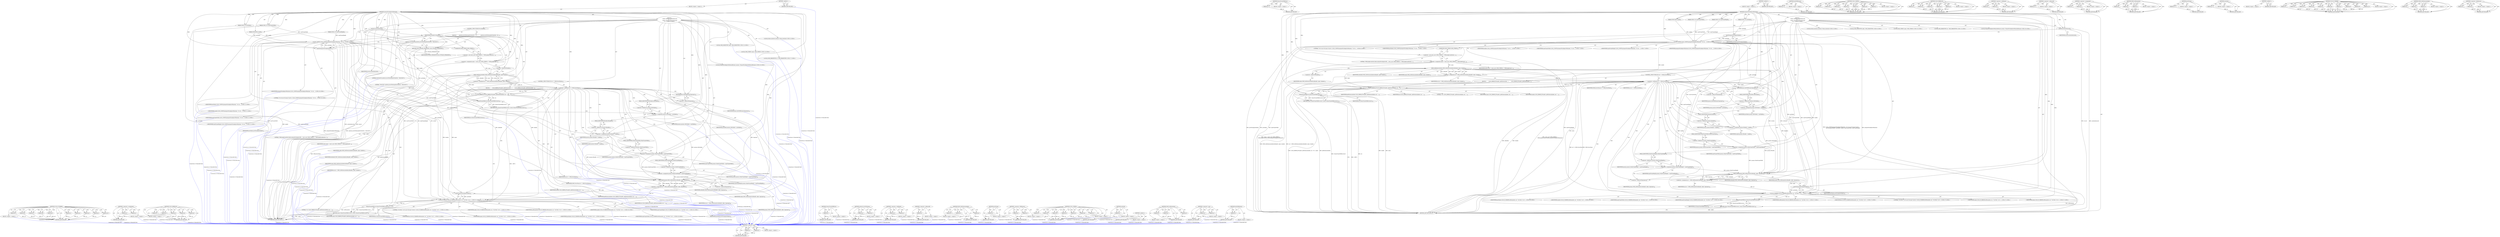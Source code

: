 digraph "InitOMXParams" {
vulnerable_163 [label=<(METHOD,&lt;operator&gt;.cast)>];
vulnerable_164 [label=<(PARAM,p1)>];
vulnerable_165 [label=<(PARAM,p2)>];
vulnerable_166 [label=<(BLOCK,&lt;empty&gt;,&lt;empty&gt;)>];
vulnerable_167 [label=<(METHOD_RETURN,ANY)>];
vulnerable_191 [label=<(METHOD,StatusFromOMXError)>];
vulnerable_192 [label=<(PARAM,p1)>];
vulnerable_193 [label=<(BLOCK,&lt;empty&gt;,&lt;empty&gt;)>];
vulnerable_194 [label=<(METHOD_RETURN,ANY)>];
vulnerable_6 [label=<(METHOD,&lt;global&gt;)<SUB>1</SUB>>];
vulnerable_7 [label=<(BLOCK,&lt;empty&gt;,&lt;empty&gt;)<SUB>1</SUB>>];
vulnerable_8 [label=<(METHOD,prepareForAdaptivePlayback)<SUB>1</SUB>>];
vulnerable_9 [label=<(PARAM,OMX_U32 portIndex)<SUB>3</SUB>>];
vulnerable_10 [label=<(PARAM,OMX_BOOL enable)<SUB>3</SUB>>];
vulnerable_11 [label=<(PARAM,OMX_U32 maxFrameWidth)<SUB>3</SUB>>];
vulnerable_12 [label=<(PARAM,OMX_U32 maxFrameHeight)<SUB>4</SUB>>];
vulnerable_13 [label="<(BLOCK,{
     Mutex::Autolock autolock(mLock);
     CL...,{
     Mutex::Autolock autolock(mLock);
     CL...)<SUB>4</SUB>>"];
vulnerable_14 [label="<(LOCAL,Mutex.Autolock autolock: Mutex.Autolock)<SUB>5</SUB>>"];
vulnerable_15 [label=<(autolock,autolock(mLock))<SUB>5</SUB>>];
vulnerable_16 [label=<(IDENTIFIER,mLock,autolock(mLock))<SUB>5</SUB>>];
vulnerable_17 [label="<(CLOG_CONFIG,CLOG_CONFIG(prepareForAdaptivePlayback, &quot;%s:%u ...)<SUB>6</SUB>>"];
vulnerable_18 [label="<(IDENTIFIER,prepareForAdaptivePlayback,CLOG_CONFIG(prepareForAdaptivePlayback, &quot;%s:%u ...)<SUB>6</SUB>>"];
vulnerable_19 [label="<(LITERAL,&quot;%s:%u en=%d max=%ux%u&quot;,CLOG_CONFIG(prepareForAdaptivePlayback, &quot;%s:%u ...)<SUB>6</SUB>>"];
vulnerable_20 [label=<(portString,portString(portIndex))<SUB>7</SUB>>];
vulnerable_21 [label=<(IDENTIFIER,portIndex,portString(portIndex))<SUB>7</SUB>>];
vulnerable_22 [label="<(IDENTIFIER,portIndex,CLOG_CONFIG(prepareForAdaptivePlayback, &quot;%s:%u ...)<SUB>7</SUB>>"];
vulnerable_23 [label="<(IDENTIFIER,enable,CLOG_CONFIG(prepareForAdaptivePlayback, &quot;%s:%u ...)<SUB>7</SUB>>"];
vulnerable_24 [label="<(IDENTIFIER,maxFrameWidth,CLOG_CONFIG(prepareForAdaptivePlayback, &quot;%s:%u ...)<SUB>7</SUB>>"];
vulnerable_25 [label="<(IDENTIFIER,maxFrameHeight,CLOG_CONFIG(prepareForAdaptivePlayback, &quot;%s:%u ...)<SUB>7</SUB>>"];
vulnerable_26 [label="<(LOCAL,OMX_INDEXTYPE index: OMX_INDEXTYPE)<SUB>9</SUB>>"];
vulnerable_27 [label="<(LOCAL,OMX_STRING name: OMX_STRING)<SUB>10</SUB>>"];
vulnerable_28 [label=<(&lt;operator&gt;.assignment,name = const_cast&lt;OMX_STRING&gt;(
 &quot;OMX.google.and...)<SUB>10</SUB>>];
vulnerable_29 [label=<(IDENTIFIER,name,name = const_cast&lt;OMX_STRING&gt;(
 &quot;OMX.google.and...)<SUB>10</SUB>>];
vulnerable_30 [label=<(&lt;operator&gt;.cast,const_cast&lt;OMX_STRING&gt;(
 &quot;OMX.google.android.in...)<SUB>10</SUB>>];
vulnerable_31 [label=<(UNKNOWN,OMX_STRING,OMX_STRING)<SUB>10</SUB>>];
vulnerable_32 [label=<(LITERAL,&quot;OMX.google.android.index.prepareForAdaptivePla...,const_cast&lt;OMX_STRING&gt;(
 &quot;OMX.google.android.in...)<SUB>11</SUB>>];
vulnerable_33 [label="<(LOCAL,OMX_ERRORTYPE err: OMX_ERRORTYPE)<SUB>13</SUB>>"];
vulnerable_34 [label=<(&lt;operator&gt;.assignment,err = OMX_GetExtensionIndex(mHandle, name, &amp;index))<SUB>13</SUB>>];
vulnerable_35 [label=<(IDENTIFIER,err,err = OMX_GetExtensionIndex(mHandle, name, &amp;index))<SUB>13</SUB>>];
vulnerable_36 [label=<(OMX_GetExtensionIndex,OMX_GetExtensionIndex(mHandle, name, &amp;index))<SUB>13</SUB>>];
vulnerable_37 [label=<(IDENTIFIER,mHandle,OMX_GetExtensionIndex(mHandle, name, &amp;index))<SUB>13</SUB>>];
vulnerable_38 [label=<(IDENTIFIER,name,OMX_GetExtensionIndex(mHandle, name, &amp;index))<SUB>13</SUB>>];
vulnerable_39 [label=<(&lt;operator&gt;.addressOf,&amp;index)<SUB>13</SUB>>];
vulnerable_40 [label=<(IDENTIFIER,index,OMX_GetExtensionIndex(mHandle, name, &amp;index))<SUB>13</SUB>>];
vulnerable_41 [label=<(CONTROL_STRUCTURE,IF,if (err != OMX_ErrorNone))<SUB>14</SUB>>];
vulnerable_42 [label=<(&lt;operator&gt;.notEquals,err != OMX_ErrorNone)<SUB>14</SUB>>];
vulnerable_43 [label=<(IDENTIFIER,err,err != OMX_ErrorNone)<SUB>14</SUB>>];
vulnerable_44 [label=<(IDENTIFIER,OMX_ErrorNone,err != OMX_ErrorNone)<SUB>14</SUB>>];
vulnerable_45 [label=<(BLOCK,{
        CLOG_ERROR_IF(enable, getExtensionInd...,{
        CLOG_ERROR_IF(enable, getExtensionInd...)<SUB>14</SUB>>];
vulnerable_46 [label=<(CLOG_ERROR_IF,CLOG_ERROR_IF(enable, getExtensionIndex, err, &quot;...)<SUB>15</SUB>>];
vulnerable_47 [label=<(IDENTIFIER,enable,CLOG_ERROR_IF(enable, getExtensionIndex, err, &quot;...)<SUB>15</SUB>>];
vulnerable_48 [label=<(IDENTIFIER,getExtensionIndex,CLOG_ERROR_IF(enable, getExtensionIndex, err, &quot;...)<SUB>15</SUB>>];
vulnerable_49 [label=<(IDENTIFIER,err,CLOG_ERROR_IF(enable, getExtensionIndex, err, &quot;...)<SUB>15</SUB>>];
vulnerable_50 [label=<(LITERAL,&quot;%s&quot;,CLOG_ERROR_IF(enable, getExtensionIndex, err, &quot;...)<SUB>15</SUB>>];
vulnerable_51 [label=<(IDENTIFIER,name,CLOG_ERROR_IF(enable, getExtensionIndex, err, &quot;...)<SUB>15</SUB>>];
vulnerable_52 [label=<(RETURN,return StatusFromOMXError(err);,return StatusFromOMXError(err);)<SUB>16</SUB>>];
vulnerable_53 [label=<(StatusFromOMXError,StatusFromOMXError(err))<SUB>16</SUB>>];
vulnerable_54 [label=<(IDENTIFIER,err,StatusFromOMXError(err))<SUB>16</SUB>>];
vulnerable_55 [label="<(LOCAL,PrepareForAdaptivePlaybackParams params: PrepareForAdaptivePlaybackParams)<SUB>19</SUB>>"];
vulnerable_56 [label=<(InitOMXParams,InitOMXParams(&amp;params))<SUB>20</SUB>>];
vulnerable_57 [label=<(&lt;operator&gt;.addressOf,&amp;params)<SUB>20</SUB>>];
vulnerable_58 [label=<(IDENTIFIER,params,InitOMXParams(&amp;params))<SUB>20</SUB>>];
vulnerable_59 [label=<(&lt;operator&gt;.assignment,params.nPortIndex = portIndex)<SUB>21</SUB>>];
vulnerable_60 [label=<(&lt;operator&gt;.fieldAccess,params.nPortIndex)<SUB>21</SUB>>];
vulnerable_61 [label=<(IDENTIFIER,params,params.nPortIndex = portIndex)<SUB>21</SUB>>];
vulnerable_62 [label=<(FIELD_IDENTIFIER,nPortIndex,nPortIndex)<SUB>21</SUB>>];
vulnerable_63 [label=<(IDENTIFIER,portIndex,params.nPortIndex = portIndex)<SUB>21</SUB>>];
vulnerable_64 [label=<(&lt;operator&gt;.assignment,params.bEnable = enable)<SUB>22</SUB>>];
vulnerable_65 [label=<(&lt;operator&gt;.fieldAccess,params.bEnable)<SUB>22</SUB>>];
vulnerable_66 [label=<(IDENTIFIER,params,params.bEnable = enable)<SUB>22</SUB>>];
vulnerable_67 [label=<(FIELD_IDENTIFIER,bEnable,bEnable)<SUB>22</SUB>>];
vulnerable_68 [label=<(IDENTIFIER,enable,params.bEnable = enable)<SUB>22</SUB>>];
vulnerable_69 [label=<(&lt;operator&gt;.assignment,params.nMaxFrameWidth = maxFrameWidth)<SUB>23</SUB>>];
vulnerable_70 [label=<(&lt;operator&gt;.fieldAccess,params.nMaxFrameWidth)<SUB>23</SUB>>];
vulnerable_71 [label=<(IDENTIFIER,params,params.nMaxFrameWidth = maxFrameWidth)<SUB>23</SUB>>];
vulnerable_72 [label=<(FIELD_IDENTIFIER,nMaxFrameWidth,nMaxFrameWidth)<SUB>23</SUB>>];
vulnerable_73 [label=<(IDENTIFIER,maxFrameWidth,params.nMaxFrameWidth = maxFrameWidth)<SUB>23</SUB>>];
vulnerable_74 [label=<(&lt;operator&gt;.assignment,params.nMaxFrameHeight = maxFrameHeight)<SUB>24</SUB>>];
vulnerable_75 [label=<(&lt;operator&gt;.fieldAccess,params.nMaxFrameHeight)<SUB>24</SUB>>];
vulnerable_76 [label=<(IDENTIFIER,params,params.nMaxFrameHeight = maxFrameHeight)<SUB>24</SUB>>];
vulnerable_77 [label=<(FIELD_IDENTIFIER,nMaxFrameHeight,nMaxFrameHeight)<SUB>24</SUB>>];
vulnerable_78 [label=<(IDENTIFIER,maxFrameHeight,params.nMaxFrameHeight = maxFrameHeight)<SUB>24</SUB>>];
vulnerable_79 [label=<(&lt;operator&gt;.assignment,err = OMX_SetParameter(mHandle, index, &amp;params))<SUB>26</SUB>>];
vulnerable_80 [label=<(IDENTIFIER,err,err = OMX_SetParameter(mHandle, index, &amp;params))<SUB>26</SUB>>];
vulnerable_81 [label=<(OMX_SetParameter,OMX_SetParameter(mHandle, index, &amp;params))<SUB>26</SUB>>];
vulnerable_82 [label=<(IDENTIFIER,mHandle,OMX_SetParameter(mHandle, index, &amp;params))<SUB>26</SUB>>];
vulnerable_83 [label=<(IDENTIFIER,index,OMX_SetParameter(mHandle, index, &amp;params))<SUB>26</SUB>>];
vulnerable_84 [label=<(&lt;operator&gt;.addressOf,&amp;params)<SUB>26</SUB>>];
vulnerable_85 [label=<(IDENTIFIER,params,OMX_SetParameter(mHandle, index, &amp;params))<SUB>26</SUB>>];
vulnerable_86 [label="<(CLOG_IF_ERROR,CLOG_IF_ERROR(setParameter, err, &quot;%s(%#x): %s:%...)<SUB>27</SUB>>"];
vulnerable_87 [label="<(IDENTIFIER,setParameter,CLOG_IF_ERROR(setParameter, err, &quot;%s(%#x): %s:%...)<SUB>27</SUB>>"];
vulnerable_88 [label="<(IDENTIFIER,err,CLOG_IF_ERROR(setParameter, err, &quot;%s(%#x): %s:%...)<SUB>27</SUB>>"];
vulnerable_89 [label="<(LITERAL,&quot;%s(%#x): %s:%u en=%d max=%ux%u&quot;,CLOG_IF_ERROR(setParameter, err, &quot;%s(%#x): %s:%...)<SUB>27</SUB>>"];
vulnerable_90 [label="<(IDENTIFIER,name,CLOG_IF_ERROR(setParameter, err, &quot;%s(%#x): %s:%...)<SUB>27</SUB>>"];
vulnerable_91 [label="<(IDENTIFIER,index,CLOG_IF_ERROR(setParameter, err, &quot;%s(%#x): %s:%...)<SUB>27</SUB>>"];
vulnerable_92 [label=<(portString,portString(portIndex))<SUB>28</SUB>>];
vulnerable_93 [label=<(IDENTIFIER,portIndex,portString(portIndex))<SUB>28</SUB>>];
vulnerable_94 [label="<(IDENTIFIER,portIndex,CLOG_IF_ERROR(setParameter, err, &quot;%s(%#x): %s:%...)<SUB>28</SUB>>"];
vulnerable_95 [label="<(IDENTIFIER,enable,CLOG_IF_ERROR(setParameter, err, &quot;%s(%#x): %s:%...)<SUB>28</SUB>>"];
vulnerable_96 [label="<(IDENTIFIER,maxFrameWidth,CLOG_IF_ERROR(setParameter, err, &quot;%s(%#x): %s:%...)<SUB>28</SUB>>"];
vulnerable_97 [label="<(IDENTIFIER,maxFrameHeight,CLOG_IF_ERROR(setParameter, err, &quot;%s(%#x): %s:%...)<SUB>28</SUB>>"];
vulnerable_98 [label=<(RETURN,return StatusFromOMXError(err);,return StatusFromOMXError(err);)<SUB>29</SUB>>];
vulnerable_99 [label=<(StatusFromOMXError,StatusFromOMXError(err))<SUB>29</SUB>>];
vulnerable_100 [label=<(IDENTIFIER,err,StatusFromOMXError(err))<SUB>29</SUB>>];
vulnerable_101 [label=<(METHOD_RETURN,status_t)<SUB>1</SUB>>];
vulnerable_103 [label=<(METHOD_RETURN,ANY)<SUB>1</SUB>>];
vulnerable_195 [label=<(METHOD,InitOMXParams)>];
vulnerable_196 [label=<(PARAM,p1)>];
vulnerable_197 [label=<(BLOCK,&lt;empty&gt;,&lt;empty&gt;)>];
vulnerable_198 [label=<(METHOD_RETURN,ANY)>];
vulnerable_144 [label=<(METHOD,CLOG_CONFIG)>];
vulnerable_145 [label=<(PARAM,p1)>];
vulnerable_146 [label=<(PARAM,p2)>];
vulnerable_147 [label=<(PARAM,p3)>];
vulnerable_148 [label=<(PARAM,p4)>];
vulnerable_149 [label=<(PARAM,p5)>];
vulnerable_150 [label=<(PARAM,p6)>];
vulnerable_151 [label=<(PARAM,p7)>];
vulnerable_152 [label=<(BLOCK,&lt;empty&gt;,&lt;empty&gt;)>];
vulnerable_153 [label=<(METHOD_RETURN,ANY)>];
vulnerable_183 [label=<(METHOD,CLOG_ERROR_IF)>];
vulnerable_184 [label=<(PARAM,p1)>];
vulnerable_185 [label=<(PARAM,p2)>];
vulnerable_186 [label=<(PARAM,p3)>];
vulnerable_187 [label=<(PARAM,p4)>];
vulnerable_188 [label=<(PARAM,p5)>];
vulnerable_189 [label=<(BLOCK,&lt;empty&gt;,&lt;empty&gt;)>];
vulnerable_190 [label=<(METHOD_RETURN,ANY)>];
vulnerable_178 [label=<(METHOD,&lt;operator&gt;.notEquals)>];
vulnerable_179 [label=<(PARAM,p1)>];
vulnerable_180 [label=<(PARAM,p2)>];
vulnerable_181 [label=<(BLOCK,&lt;empty&gt;,&lt;empty&gt;)>];
vulnerable_182 [label=<(METHOD_RETURN,ANY)>];
vulnerable_174 [label=<(METHOD,&lt;operator&gt;.addressOf)>];
vulnerable_175 [label=<(PARAM,p1)>];
vulnerable_176 [label=<(BLOCK,&lt;empty&gt;,&lt;empty&gt;)>];
vulnerable_177 [label=<(METHOD_RETURN,ANY)>];
vulnerable_158 [label=<(METHOD,&lt;operator&gt;.assignment)>];
vulnerable_159 [label=<(PARAM,p1)>];
vulnerable_160 [label=<(PARAM,p2)>];
vulnerable_161 [label=<(BLOCK,&lt;empty&gt;,&lt;empty&gt;)>];
vulnerable_162 [label=<(METHOD_RETURN,ANY)>];
vulnerable_204 [label=<(METHOD,OMX_SetParameter)>];
vulnerable_205 [label=<(PARAM,p1)>];
vulnerable_206 [label=<(PARAM,p2)>];
vulnerable_207 [label=<(PARAM,p3)>];
vulnerable_208 [label=<(BLOCK,&lt;empty&gt;,&lt;empty&gt;)>];
vulnerable_209 [label=<(METHOD_RETURN,ANY)>];
vulnerable_154 [label=<(METHOD,portString)>];
vulnerable_155 [label=<(PARAM,p1)>];
vulnerable_156 [label=<(BLOCK,&lt;empty&gt;,&lt;empty&gt;)>];
vulnerable_157 [label=<(METHOD_RETURN,ANY)>];
vulnerable_140 [label=<(METHOD,autolock)>];
vulnerable_141 [label=<(PARAM,p1)>];
vulnerable_142 [label=<(BLOCK,&lt;empty&gt;,&lt;empty&gt;)>];
vulnerable_143 [label=<(METHOD_RETURN,ANY)>];
vulnerable_134 [label=<(METHOD,&lt;global&gt;)<SUB>1</SUB>>];
vulnerable_135 [label=<(BLOCK,&lt;empty&gt;,&lt;empty&gt;)>];
vulnerable_136 [label=<(METHOD_RETURN,ANY)>];
vulnerable_210 [label=<(METHOD,CLOG_IF_ERROR)>];
vulnerable_211 [label=<(PARAM,p1)>];
vulnerable_212 [label=<(PARAM,p2)>];
vulnerable_213 [label=<(PARAM,p3)>];
vulnerable_214 [label=<(PARAM,p4)>];
vulnerable_215 [label=<(PARAM,p5)>];
vulnerable_216 [label=<(PARAM,p6)>];
vulnerable_217 [label=<(PARAM,p7)>];
vulnerable_218 [label=<(PARAM,p8)>];
vulnerable_219 [label=<(PARAM,p9)>];
vulnerable_220 [label=<(PARAM,p10)>];
vulnerable_221 [label=<(BLOCK,&lt;empty&gt;,&lt;empty&gt;)>];
vulnerable_222 [label=<(METHOD_RETURN,ANY)>];
vulnerable_168 [label=<(METHOD,OMX_GetExtensionIndex)>];
vulnerable_169 [label=<(PARAM,p1)>];
vulnerable_170 [label=<(PARAM,p2)>];
vulnerable_171 [label=<(PARAM,p3)>];
vulnerable_172 [label=<(BLOCK,&lt;empty&gt;,&lt;empty&gt;)>];
vulnerable_173 [label=<(METHOD_RETURN,ANY)>];
vulnerable_199 [label=<(METHOD,&lt;operator&gt;.fieldAccess)>];
vulnerable_200 [label=<(PARAM,p1)>];
vulnerable_201 [label=<(PARAM,p2)>];
vulnerable_202 [label=<(BLOCK,&lt;empty&gt;,&lt;empty&gt;)>];
vulnerable_203 [label=<(METHOD_RETURN,ANY)>];
fixed_227 [label=<(METHOD,CLOG_IF_ERROR)>];
fixed_228 [label=<(PARAM,p1)>];
fixed_229 [label=<(PARAM,p2)>];
fixed_230 [label=<(PARAM,p3)>];
fixed_231 [label=<(PARAM,p4)>];
fixed_232 [label=<(PARAM,p5)>];
fixed_233 [label=<(PARAM,p6)>];
fixed_234 [label=<(PARAM,p7)>];
fixed_235 [label=<(PARAM,p8)>];
fixed_236 [label=<(PARAM,p9)>];
fixed_237 [label=<(PARAM,p10)>];
fixed_238 [label=<(BLOCK,&lt;empty&gt;,&lt;empty&gt;)>];
fixed_239 [label=<(METHOD_RETURN,ANY)>];
fixed_175 [label=<(METHOD,&lt;operator&gt;.assignment)>];
fixed_176 [label=<(PARAM,p1)>];
fixed_177 [label=<(PARAM,p2)>];
fixed_178 [label=<(BLOCK,&lt;empty&gt;,&lt;empty&gt;)>];
fixed_179 [label=<(METHOD_RETURN,ANY)>];
fixed_200 [label=<(METHOD,CLOG_ERROR_IF)>];
fixed_201 [label=<(PARAM,p1)>];
fixed_202 [label=<(PARAM,p2)>];
fixed_203 [label=<(PARAM,p3)>];
fixed_204 [label=<(PARAM,p4)>];
fixed_205 [label=<(PARAM,p5)>];
fixed_206 [label=<(BLOCK,&lt;empty&gt;,&lt;empty&gt;)>];
fixed_207 [label=<(METHOD_RETURN,ANY)>];
fixed_6 [label=<(METHOD,&lt;global&gt;)<SUB>1</SUB>>];
fixed_7 [label=<(BLOCK,&lt;empty&gt;,&lt;empty&gt;)<SUB>1</SUB>>];
fixed_8 [label=<(METHOD,prepareForAdaptivePlayback)<SUB>1</SUB>>];
fixed_9 [label=<(PARAM,OMX_U32 portIndex)<SUB>3</SUB>>];
fixed_10 [label=<(PARAM,OMX_BOOL enable)<SUB>3</SUB>>];
fixed_11 [label=<(PARAM,OMX_U32 maxFrameWidth)<SUB>3</SUB>>];
fixed_12 [label=<(PARAM,OMX_U32 maxFrameHeight)<SUB>4</SUB>>];
fixed_13 [label="<(BLOCK,{
     Mutex::Autolock autolock(mLock);
    if ...,{
     Mutex::Autolock autolock(mLock);
    if ...)<SUB>4</SUB>>"];
fixed_14 [label="<(LOCAL,Mutex.Autolock autolock: Mutex.Autolock)<SUB>5</SUB>>"];
fixed_15 [label=<(autolock,autolock(mLock))<SUB>5</SUB>>];
fixed_16 [label=<(IDENTIFIER,mLock,autolock(mLock))<SUB>5</SUB>>];
fixed_17 [label=<(CONTROL_STRUCTURE,IF,if (mSailed))<SUB>6</SUB>>];
fixed_18 [label=<(IDENTIFIER,mSailed,if (mSailed))<SUB>6</SUB>>];
fixed_19 [label=<(BLOCK,{
        android_errorWriteLog(0x534e4554, &quot;29...,{
        android_errorWriteLog(0x534e4554, &quot;29...)<SUB>6</SUB>>];
fixed_20 [label=<(android_errorWriteLog,android_errorWriteLog(0x534e4554, &quot;29422020&quot;))<SUB>7</SUB>>];
fixed_21 [label=<(LITERAL,0x534e4554,android_errorWriteLog(0x534e4554, &quot;29422020&quot;))<SUB>7</SUB>>];
fixed_22 [label=<(LITERAL,&quot;29422020&quot;,android_errorWriteLog(0x534e4554, &quot;29422020&quot;))<SUB>7</SUB>>];
fixed_23 [label=<(RETURN,return INVALID_OPERATION;,return INVALID_OPERATION;)<SUB>8</SUB>>];
fixed_24 [label=<(IDENTIFIER,INVALID_OPERATION,return INVALID_OPERATION;)<SUB>8</SUB>>];
fixed_25 [label="<(CLOG_CONFIG,CLOG_CONFIG(prepareForAdaptivePlayback, &quot;%s:%u ...)<SUB>10</SUB>>"];
fixed_26 [label="<(IDENTIFIER,prepareForAdaptivePlayback,CLOG_CONFIG(prepareForAdaptivePlayback, &quot;%s:%u ...)<SUB>10</SUB>>"];
fixed_27 [label="<(LITERAL,&quot;%s:%u en=%d max=%ux%u&quot;,CLOG_CONFIG(prepareForAdaptivePlayback, &quot;%s:%u ...)<SUB>10</SUB>>"];
fixed_28 [label=<(portString,portString(portIndex))<SUB>11</SUB>>];
fixed_29 [label=<(IDENTIFIER,portIndex,portString(portIndex))<SUB>11</SUB>>];
fixed_30 [label="<(IDENTIFIER,portIndex,CLOG_CONFIG(prepareForAdaptivePlayback, &quot;%s:%u ...)<SUB>11</SUB>>"];
fixed_31 [label="<(IDENTIFIER,enable,CLOG_CONFIG(prepareForAdaptivePlayback, &quot;%s:%u ...)<SUB>11</SUB>>"];
fixed_32 [label="<(IDENTIFIER,maxFrameWidth,CLOG_CONFIG(prepareForAdaptivePlayback, &quot;%s:%u ...)<SUB>11</SUB>>"];
fixed_33 [label="<(IDENTIFIER,maxFrameHeight,CLOG_CONFIG(prepareForAdaptivePlayback, &quot;%s:%u ...)<SUB>11</SUB>>"];
fixed_34 [label="<(LOCAL,OMX_INDEXTYPE index: OMX_INDEXTYPE)<SUB>13</SUB>>"];
fixed_35 [label="<(LOCAL,OMX_STRING name: OMX_STRING)<SUB>14</SUB>>"];
fixed_36 [label=<(&lt;operator&gt;.assignment,name = const_cast&lt;OMX_STRING&gt;(
 &quot;OMX.google.and...)<SUB>14</SUB>>];
fixed_37 [label=<(IDENTIFIER,name,name = const_cast&lt;OMX_STRING&gt;(
 &quot;OMX.google.and...)<SUB>14</SUB>>];
fixed_38 [label=<(&lt;operator&gt;.cast,const_cast&lt;OMX_STRING&gt;(
 &quot;OMX.google.android.in...)<SUB>14</SUB>>];
fixed_39 [label=<(UNKNOWN,OMX_STRING,OMX_STRING)<SUB>14</SUB>>];
fixed_40 [label=<(LITERAL,&quot;OMX.google.android.index.prepareForAdaptivePla...,const_cast&lt;OMX_STRING&gt;(
 &quot;OMX.google.android.in...)<SUB>15</SUB>>];
fixed_41 [label="<(LOCAL,OMX_ERRORTYPE err: OMX_ERRORTYPE)<SUB>17</SUB>>"];
fixed_42 [label=<(&lt;operator&gt;.assignment,err = OMX_GetExtensionIndex(mHandle, name, &amp;index))<SUB>17</SUB>>];
fixed_43 [label=<(IDENTIFIER,err,err = OMX_GetExtensionIndex(mHandle, name, &amp;index))<SUB>17</SUB>>];
fixed_44 [label=<(OMX_GetExtensionIndex,OMX_GetExtensionIndex(mHandle, name, &amp;index))<SUB>17</SUB>>];
fixed_45 [label=<(IDENTIFIER,mHandle,OMX_GetExtensionIndex(mHandle, name, &amp;index))<SUB>17</SUB>>];
fixed_46 [label=<(IDENTIFIER,name,OMX_GetExtensionIndex(mHandle, name, &amp;index))<SUB>17</SUB>>];
fixed_47 [label=<(&lt;operator&gt;.addressOf,&amp;index)<SUB>17</SUB>>];
fixed_48 [label=<(IDENTIFIER,index,OMX_GetExtensionIndex(mHandle, name, &amp;index))<SUB>17</SUB>>];
fixed_49 [label=<(CONTROL_STRUCTURE,IF,if (err != OMX_ErrorNone))<SUB>18</SUB>>];
fixed_50 [label=<(&lt;operator&gt;.notEquals,err != OMX_ErrorNone)<SUB>18</SUB>>];
fixed_51 [label=<(IDENTIFIER,err,err != OMX_ErrorNone)<SUB>18</SUB>>];
fixed_52 [label=<(IDENTIFIER,OMX_ErrorNone,err != OMX_ErrorNone)<SUB>18</SUB>>];
fixed_53 [label=<(BLOCK,{
        CLOG_ERROR_IF(enable, getExtensionInd...,{
        CLOG_ERROR_IF(enable, getExtensionInd...)<SUB>18</SUB>>];
fixed_54 [label=<(CLOG_ERROR_IF,CLOG_ERROR_IF(enable, getExtensionIndex, err, &quot;...)<SUB>19</SUB>>];
fixed_55 [label=<(IDENTIFIER,enable,CLOG_ERROR_IF(enable, getExtensionIndex, err, &quot;...)<SUB>19</SUB>>];
fixed_56 [label=<(IDENTIFIER,getExtensionIndex,CLOG_ERROR_IF(enable, getExtensionIndex, err, &quot;...)<SUB>19</SUB>>];
fixed_57 [label=<(IDENTIFIER,err,CLOG_ERROR_IF(enable, getExtensionIndex, err, &quot;...)<SUB>19</SUB>>];
fixed_58 [label=<(LITERAL,&quot;%s&quot;,CLOG_ERROR_IF(enable, getExtensionIndex, err, &quot;...)<SUB>19</SUB>>];
fixed_59 [label=<(IDENTIFIER,name,CLOG_ERROR_IF(enable, getExtensionIndex, err, &quot;...)<SUB>19</SUB>>];
fixed_60 [label=<(RETURN,return StatusFromOMXError(err);,return StatusFromOMXError(err);)<SUB>20</SUB>>];
fixed_61 [label=<(StatusFromOMXError,StatusFromOMXError(err))<SUB>20</SUB>>];
fixed_62 [label=<(IDENTIFIER,err,StatusFromOMXError(err))<SUB>20</SUB>>];
fixed_63 [label="<(LOCAL,PrepareForAdaptivePlaybackParams params: PrepareForAdaptivePlaybackParams)<SUB>23</SUB>>"];
fixed_64 [label=<(InitOMXParams,InitOMXParams(&amp;params))<SUB>24</SUB>>];
fixed_65 [label=<(&lt;operator&gt;.addressOf,&amp;params)<SUB>24</SUB>>];
fixed_66 [label=<(IDENTIFIER,params,InitOMXParams(&amp;params))<SUB>24</SUB>>];
fixed_67 [label=<(&lt;operator&gt;.assignment,params.nPortIndex = portIndex)<SUB>25</SUB>>];
fixed_68 [label=<(&lt;operator&gt;.fieldAccess,params.nPortIndex)<SUB>25</SUB>>];
fixed_69 [label=<(IDENTIFIER,params,params.nPortIndex = portIndex)<SUB>25</SUB>>];
fixed_70 [label=<(FIELD_IDENTIFIER,nPortIndex,nPortIndex)<SUB>25</SUB>>];
fixed_71 [label=<(IDENTIFIER,portIndex,params.nPortIndex = portIndex)<SUB>25</SUB>>];
fixed_72 [label=<(&lt;operator&gt;.assignment,params.bEnable = enable)<SUB>26</SUB>>];
fixed_73 [label=<(&lt;operator&gt;.fieldAccess,params.bEnable)<SUB>26</SUB>>];
fixed_74 [label=<(IDENTIFIER,params,params.bEnable = enable)<SUB>26</SUB>>];
fixed_75 [label=<(FIELD_IDENTIFIER,bEnable,bEnable)<SUB>26</SUB>>];
fixed_76 [label=<(IDENTIFIER,enable,params.bEnable = enable)<SUB>26</SUB>>];
fixed_77 [label=<(&lt;operator&gt;.assignment,params.nMaxFrameWidth = maxFrameWidth)<SUB>27</SUB>>];
fixed_78 [label=<(&lt;operator&gt;.fieldAccess,params.nMaxFrameWidth)<SUB>27</SUB>>];
fixed_79 [label=<(IDENTIFIER,params,params.nMaxFrameWidth = maxFrameWidth)<SUB>27</SUB>>];
fixed_80 [label=<(FIELD_IDENTIFIER,nMaxFrameWidth,nMaxFrameWidth)<SUB>27</SUB>>];
fixed_81 [label=<(IDENTIFIER,maxFrameWidth,params.nMaxFrameWidth = maxFrameWidth)<SUB>27</SUB>>];
fixed_82 [label=<(&lt;operator&gt;.assignment,params.nMaxFrameHeight = maxFrameHeight)<SUB>28</SUB>>];
fixed_83 [label=<(&lt;operator&gt;.fieldAccess,params.nMaxFrameHeight)<SUB>28</SUB>>];
fixed_84 [label=<(IDENTIFIER,params,params.nMaxFrameHeight = maxFrameHeight)<SUB>28</SUB>>];
fixed_85 [label=<(FIELD_IDENTIFIER,nMaxFrameHeight,nMaxFrameHeight)<SUB>28</SUB>>];
fixed_86 [label=<(IDENTIFIER,maxFrameHeight,params.nMaxFrameHeight = maxFrameHeight)<SUB>28</SUB>>];
fixed_87 [label=<(&lt;operator&gt;.assignment,err = OMX_SetParameter(mHandle, index, &amp;params))<SUB>30</SUB>>];
fixed_88 [label=<(IDENTIFIER,err,err = OMX_SetParameter(mHandle, index, &amp;params))<SUB>30</SUB>>];
fixed_89 [label=<(OMX_SetParameter,OMX_SetParameter(mHandle, index, &amp;params))<SUB>30</SUB>>];
fixed_90 [label=<(IDENTIFIER,mHandle,OMX_SetParameter(mHandle, index, &amp;params))<SUB>30</SUB>>];
fixed_91 [label=<(IDENTIFIER,index,OMX_SetParameter(mHandle, index, &amp;params))<SUB>30</SUB>>];
fixed_92 [label=<(&lt;operator&gt;.addressOf,&amp;params)<SUB>30</SUB>>];
fixed_93 [label=<(IDENTIFIER,params,OMX_SetParameter(mHandle, index, &amp;params))<SUB>30</SUB>>];
fixed_94 [label="<(CLOG_IF_ERROR,CLOG_IF_ERROR(setParameter, err, &quot;%s(%#x): %s:%...)<SUB>31</SUB>>"];
fixed_95 [label="<(IDENTIFIER,setParameter,CLOG_IF_ERROR(setParameter, err, &quot;%s(%#x): %s:%...)<SUB>31</SUB>>"];
fixed_96 [label="<(IDENTIFIER,err,CLOG_IF_ERROR(setParameter, err, &quot;%s(%#x): %s:%...)<SUB>31</SUB>>"];
fixed_97 [label="<(LITERAL,&quot;%s(%#x): %s:%u en=%d max=%ux%u&quot;,CLOG_IF_ERROR(setParameter, err, &quot;%s(%#x): %s:%...)<SUB>31</SUB>>"];
fixed_98 [label="<(IDENTIFIER,name,CLOG_IF_ERROR(setParameter, err, &quot;%s(%#x): %s:%...)<SUB>31</SUB>>"];
fixed_99 [label="<(IDENTIFIER,index,CLOG_IF_ERROR(setParameter, err, &quot;%s(%#x): %s:%...)<SUB>31</SUB>>"];
fixed_100 [label=<(portString,portString(portIndex))<SUB>32</SUB>>];
fixed_101 [label=<(IDENTIFIER,portIndex,portString(portIndex))<SUB>32</SUB>>];
fixed_102 [label="<(IDENTIFIER,portIndex,CLOG_IF_ERROR(setParameter, err, &quot;%s(%#x): %s:%...)<SUB>32</SUB>>"];
fixed_103 [label="<(IDENTIFIER,enable,CLOG_IF_ERROR(setParameter, err, &quot;%s(%#x): %s:%...)<SUB>32</SUB>>"];
fixed_104 [label="<(IDENTIFIER,maxFrameWidth,CLOG_IF_ERROR(setParameter, err, &quot;%s(%#x): %s:%...)<SUB>32</SUB>>"];
fixed_105 [label="<(IDENTIFIER,maxFrameHeight,CLOG_IF_ERROR(setParameter, err, &quot;%s(%#x): %s:%...)<SUB>32</SUB>>"];
fixed_106 [label=<(RETURN,return StatusFromOMXError(err);,return StatusFromOMXError(err);)<SUB>33</SUB>>];
fixed_107 [label=<(StatusFromOMXError,StatusFromOMXError(err))<SUB>33</SUB>>];
fixed_108 [label=<(IDENTIFIER,err,StatusFromOMXError(err))<SUB>33</SUB>>];
fixed_109 [label=<(METHOD_RETURN,status_t)<SUB>1</SUB>>];
fixed_111 [label=<(METHOD_RETURN,ANY)<SUB>1</SUB>>];
fixed_208 [label=<(METHOD,StatusFromOMXError)>];
fixed_209 [label=<(PARAM,p1)>];
fixed_210 [label=<(BLOCK,&lt;empty&gt;,&lt;empty&gt;)>];
fixed_211 [label=<(METHOD_RETURN,ANY)>];
fixed_156 [label=<(METHOD,android_errorWriteLog)>];
fixed_157 [label=<(PARAM,p1)>];
fixed_158 [label=<(PARAM,p2)>];
fixed_159 [label=<(BLOCK,&lt;empty&gt;,&lt;empty&gt;)>];
fixed_160 [label=<(METHOD_RETURN,ANY)>];
fixed_195 [label=<(METHOD,&lt;operator&gt;.notEquals)>];
fixed_196 [label=<(PARAM,p1)>];
fixed_197 [label=<(PARAM,p2)>];
fixed_198 [label=<(BLOCK,&lt;empty&gt;,&lt;empty&gt;)>];
fixed_199 [label=<(METHOD_RETURN,ANY)>];
fixed_191 [label=<(METHOD,&lt;operator&gt;.addressOf)>];
fixed_192 [label=<(PARAM,p1)>];
fixed_193 [label=<(BLOCK,&lt;empty&gt;,&lt;empty&gt;)>];
fixed_194 [label=<(METHOD_RETURN,ANY)>];
fixed_185 [label=<(METHOD,OMX_GetExtensionIndex)>];
fixed_186 [label=<(PARAM,p1)>];
fixed_187 [label=<(PARAM,p2)>];
fixed_188 [label=<(PARAM,p3)>];
fixed_189 [label=<(BLOCK,&lt;empty&gt;,&lt;empty&gt;)>];
fixed_190 [label=<(METHOD_RETURN,ANY)>];
fixed_171 [label=<(METHOD,portString)>];
fixed_172 [label=<(PARAM,p1)>];
fixed_173 [label=<(BLOCK,&lt;empty&gt;,&lt;empty&gt;)>];
fixed_174 [label=<(METHOD_RETURN,ANY)>];
fixed_216 [label=<(METHOD,&lt;operator&gt;.fieldAccess)>];
fixed_217 [label=<(PARAM,p1)>];
fixed_218 [label=<(PARAM,p2)>];
fixed_219 [label=<(BLOCK,&lt;empty&gt;,&lt;empty&gt;)>];
fixed_220 [label=<(METHOD_RETURN,ANY)>];
fixed_161 [label=<(METHOD,CLOG_CONFIG)>];
fixed_162 [label=<(PARAM,p1)>];
fixed_163 [label=<(PARAM,p2)>];
fixed_164 [label=<(PARAM,p3)>];
fixed_165 [label=<(PARAM,p4)>];
fixed_166 [label=<(PARAM,p5)>];
fixed_167 [label=<(PARAM,p6)>];
fixed_168 [label=<(PARAM,p7)>];
fixed_169 [label=<(BLOCK,&lt;empty&gt;,&lt;empty&gt;)>];
fixed_170 [label=<(METHOD_RETURN,ANY)>];
fixed_152 [label=<(METHOD,autolock)>];
fixed_153 [label=<(PARAM,p1)>];
fixed_154 [label=<(BLOCK,&lt;empty&gt;,&lt;empty&gt;)>];
fixed_155 [label=<(METHOD_RETURN,ANY)>];
fixed_146 [label=<(METHOD,&lt;global&gt;)<SUB>1</SUB>>];
fixed_147 [label=<(BLOCK,&lt;empty&gt;,&lt;empty&gt;)>];
fixed_148 [label=<(METHOD_RETURN,ANY)>];
fixed_221 [label=<(METHOD,OMX_SetParameter)>];
fixed_222 [label=<(PARAM,p1)>];
fixed_223 [label=<(PARAM,p2)>];
fixed_224 [label=<(PARAM,p3)>];
fixed_225 [label=<(BLOCK,&lt;empty&gt;,&lt;empty&gt;)>];
fixed_226 [label=<(METHOD_RETURN,ANY)>];
fixed_180 [label=<(METHOD,&lt;operator&gt;.cast)>];
fixed_181 [label=<(PARAM,p1)>];
fixed_182 [label=<(PARAM,p2)>];
fixed_183 [label=<(BLOCK,&lt;empty&gt;,&lt;empty&gt;)>];
fixed_184 [label=<(METHOD_RETURN,ANY)>];
fixed_212 [label=<(METHOD,InitOMXParams)>];
fixed_213 [label=<(PARAM,p1)>];
fixed_214 [label=<(BLOCK,&lt;empty&gt;,&lt;empty&gt;)>];
fixed_215 [label=<(METHOD_RETURN,ANY)>];
vulnerable_163 -> vulnerable_164  [key=0, label="AST: "];
vulnerable_163 -> vulnerable_164  [key=1, label="DDG: "];
vulnerable_163 -> vulnerable_166  [key=0, label="AST: "];
vulnerable_163 -> vulnerable_165  [key=0, label="AST: "];
vulnerable_163 -> vulnerable_165  [key=1, label="DDG: "];
vulnerable_163 -> vulnerable_167  [key=0, label="AST: "];
vulnerable_163 -> vulnerable_167  [key=1, label="CFG: "];
vulnerable_164 -> vulnerable_167  [key=0, label="DDG: p1"];
vulnerable_165 -> vulnerable_167  [key=0, label="DDG: p2"];
vulnerable_191 -> vulnerable_192  [key=0, label="AST: "];
vulnerable_191 -> vulnerable_192  [key=1, label="DDG: "];
vulnerable_191 -> vulnerable_193  [key=0, label="AST: "];
vulnerable_191 -> vulnerable_194  [key=0, label="AST: "];
vulnerable_191 -> vulnerable_194  [key=1, label="CFG: "];
vulnerable_192 -> vulnerable_194  [key=0, label="DDG: p1"];
vulnerable_6 -> vulnerable_7  [key=0, label="AST: "];
vulnerable_6 -> vulnerable_103  [key=0, label="AST: "];
vulnerable_6 -> vulnerable_103  [key=1, label="CFG: "];
vulnerable_7 -> vulnerable_8  [key=0, label="AST: "];
vulnerable_8 -> vulnerable_9  [key=0, label="AST: "];
vulnerable_8 -> vulnerable_9  [key=1, label="DDG: "];
vulnerable_8 -> vulnerable_10  [key=0, label="AST: "];
vulnerable_8 -> vulnerable_10  [key=1, label="DDG: "];
vulnerable_8 -> vulnerable_11  [key=0, label="AST: "];
vulnerable_8 -> vulnerable_11  [key=1, label="DDG: "];
vulnerable_8 -> vulnerable_12  [key=0, label="AST: "];
vulnerable_8 -> vulnerable_12  [key=1, label="DDG: "];
vulnerable_8 -> vulnerable_13  [key=0, label="AST: "];
vulnerable_8 -> vulnerable_101  [key=0, label="AST: "];
vulnerable_8 -> vulnerable_15  [key=0, label="CFG: "];
vulnerable_8 -> vulnerable_15  [key=1, label="DDG: "];
vulnerable_8 -> vulnerable_28  [key=0, label="DDG: "];
vulnerable_8 -> vulnerable_59  [key=0, label="DDG: "];
vulnerable_8 -> vulnerable_64  [key=0, label="DDG: "];
vulnerable_8 -> vulnerable_69  [key=0, label="DDG: "];
vulnerable_8 -> vulnerable_74  [key=0, label="DDG: "];
vulnerable_8 -> vulnerable_17  [key=0, label="DDG: "];
vulnerable_8 -> vulnerable_56  [key=0, label="DDG: "];
vulnerable_8 -> vulnerable_86  [key=0, label="DDG: "];
vulnerable_8 -> vulnerable_20  [key=0, label="DDG: "];
vulnerable_8 -> vulnerable_30  [key=0, label="DDG: "];
vulnerable_8 -> vulnerable_36  [key=0, label="DDG: "];
vulnerable_8 -> vulnerable_42  [key=0, label="DDG: "];
vulnerable_8 -> vulnerable_81  [key=0, label="DDG: "];
vulnerable_8 -> vulnerable_92  [key=0, label="DDG: "];
vulnerable_8 -> vulnerable_99  [key=0, label="DDG: "];
vulnerable_8 -> vulnerable_46  [key=0, label="DDG: "];
vulnerable_8 -> vulnerable_53  [key=0, label="DDG: "];
vulnerable_9 -> vulnerable_20  [key=0, label="DDG: portIndex"];
vulnerable_10 -> vulnerable_17  [key=0, label="DDG: enable"];
vulnerable_11 -> vulnerable_17  [key=0, label="DDG: maxFrameWidth"];
vulnerable_12 -> vulnerable_17  [key=0, label="DDG: maxFrameHeight"];
vulnerable_13 -> vulnerable_14  [key=0, label="AST: "];
vulnerable_13 -> vulnerable_15  [key=0, label="AST: "];
vulnerable_13 -> vulnerable_17  [key=0, label="AST: "];
vulnerable_13 -> vulnerable_26  [key=0, label="AST: "];
vulnerable_13 -> vulnerable_27  [key=0, label="AST: "];
vulnerable_13 -> vulnerable_28  [key=0, label="AST: "];
vulnerable_13 -> vulnerable_33  [key=0, label="AST: "];
vulnerable_13 -> vulnerable_34  [key=0, label="AST: "];
vulnerable_13 -> vulnerable_41  [key=0, label="AST: "];
vulnerable_13 -> vulnerable_55  [key=0, label="AST: "];
vulnerable_13 -> vulnerable_56  [key=0, label="AST: "];
vulnerable_13 -> vulnerable_59  [key=0, label="AST: "];
vulnerable_13 -> vulnerable_64  [key=0, label="AST: "];
vulnerable_13 -> vulnerable_69  [key=0, label="AST: "];
vulnerable_13 -> vulnerable_74  [key=0, label="AST: "];
vulnerable_13 -> vulnerable_79  [key=0, label="AST: "];
vulnerable_13 -> vulnerable_86  [key=0, label="AST: "];
vulnerable_13 -> vulnerable_98  [key=0, label="AST: "];
vulnerable_15 -> vulnerable_16  [key=0, label="AST: "];
vulnerable_15 -> vulnerable_20  [key=0, label="CFG: "];
vulnerable_15 -> vulnerable_101  [key=0, label="DDG: autolock(mLock)"];
vulnerable_15 -> vulnerable_101  [key=1, label="DDG: mLock"];
vulnerable_17 -> vulnerable_18  [key=0, label="AST: "];
vulnerable_17 -> vulnerable_19  [key=0, label="AST: "];
vulnerable_17 -> vulnerable_20  [key=0, label="AST: "];
vulnerable_17 -> vulnerable_22  [key=0, label="AST: "];
vulnerable_17 -> vulnerable_23  [key=0, label="AST: "];
vulnerable_17 -> vulnerable_24  [key=0, label="AST: "];
vulnerable_17 -> vulnerable_25  [key=0, label="AST: "];
vulnerable_17 -> vulnerable_31  [key=0, label="CFG: "];
vulnerable_17 -> vulnerable_101  [key=0, label="DDG: portString(portIndex)"];
vulnerable_17 -> vulnerable_101  [key=1, label="DDG: portIndex"];
vulnerable_17 -> vulnerable_101  [key=2, label="DDG: maxFrameWidth"];
vulnerable_17 -> vulnerable_101  [key=3, label="DDG: maxFrameHeight"];
vulnerable_17 -> vulnerable_101  [key=4, label="DDG: CLOG_CONFIG(prepareForAdaptivePlayback, &quot;%s:%u en=%d max=%ux%u&quot;,
             portString(portIndex), portIndex, enable, maxFrameWidth, maxFrameHeight)"];
vulnerable_17 -> vulnerable_101  [key=5, label="DDG: prepareForAdaptivePlayback"];
vulnerable_17 -> vulnerable_59  [key=0, label="DDG: portIndex"];
vulnerable_17 -> vulnerable_64  [key=0, label="DDG: enable"];
vulnerable_17 -> vulnerable_69  [key=0, label="DDG: maxFrameWidth"];
vulnerable_17 -> vulnerable_74  [key=0, label="DDG: maxFrameHeight"];
vulnerable_17 -> vulnerable_86  [key=0, label="DDG: enable"];
vulnerable_17 -> vulnerable_86  [key=1, label="DDG: maxFrameWidth"];
vulnerable_17 -> vulnerable_86  [key=2, label="DDG: maxFrameHeight"];
vulnerable_17 -> vulnerable_92  [key=0, label="DDG: portIndex"];
vulnerable_17 -> vulnerable_46  [key=0, label="DDG: enable"];
vulnerable_20 -> vulnerable_21  [key=0, label="AST: "];
vulnerable_20 -> vulnerable_17  [key=0, label="CFG: "];
vulnerable_20 -> vulnerable_17  [key=1, label="DDG: portIndex"];
vulnerable_28 -> vulnerable_29  [key=0, label="AST: "];
vulnerable_28 -> vulnerable_30  [key=0, label="AST: "];
vulnerable_28 -> vulnerable_39  [key=0, label="CFG: "];
vulnerable_28 -> vulnerable_101  [key=0, label="DDG: const_cast&lt;OMX_STRING&gt;(
 &quot;OMX.google.android.index.prepareForAdaptivePlayback&quot;)"];
vulnerable_28 -> vulnerable_101  [key=1, label="DDG: name = const_cast&lt;OMX_STRING&gt;(
 &quot;OMX.google.android.index.prepareForAdaptivePlayback&quot;)"];
vulnerable_28 -> vulnerable_36  [key=0, label="DDG: name"];
vulnerable_30 -> vulnerable_31  [key=0, label="AST: "];
vulnerable_30 -> vulnerable_32  [key=0, label="AST: "];
vulnerable_30 -> vulnerable_28  [key=0, label="CFG: "];
vulnerable_31 -> vulnerable_30  [key=0, label="CFG: "];
vulnerable_34 -> vulnerable_35  [key=0, label="AST: "];
vulnerable_34 -> vulnerable_36  [key=0, label="AST: "];
vulnerable_34 -> vulnerable_42  [key=0, label="CFG: "];
vulnerable_34 -> vulnerable_42  [key=1, label="DDG: err"];
vulnerable_34 -> vulnerable_101  [key=0, label="DDG: OMX_GetExtensionIndex(mHandle, name, &amp;index)"];
vulnerable_34 -> vulnerable_101  [key=1, label="DDG: err = OMX_GetExtensionIndex(mHandle, name, &amp;index)"];
vulnerable_36 -> vulnerable_37  [key=0, label="AST: "];
vulnerable_36 -> vulnerable_38  [key=0, label="AST: "];
vulnerable_36 -> vulnerable_39  [key=0, label="AST: "];
vulnerable_36 -> vulnerable_34  [key=0, label="CFG: "];
vulnerable_36 -> vulnerable_34  [key=1, label="DDG: mHandle"];
vulnerable_36 -> vulnerable_34  [key=2, label="DDG: name"];
vulnerable_36 -> vulnerable_34  [key=3, label="DDG: &amp;index"];
vulnerable_36 -> vulnerable_101  [key=0, label="DDG: mHandle"];
vulnerable_36 -> vulnerable_101  [key=1, label="DDG: &amp;index"];
vulnerable_36 -> vulnerable_86  [key=0, label="DDG: name"];
vulnerable_36 -> vulnerable_86  [key=1, label="DDG: &amp;index"];
vulnerable_36 -> vulnerable_81  [key=0, label="DDG: mHandle"];
vulnerable_36 -> vulnerable_81  [key=1, label="DDG: &amp;index"];
vulnerable_36 -> vulnerable_46  [key=0, label="DDG: name"];
vulnerable_39 -> vulnerable_40  [key=0, label="AST: "];
vulnerable_39 -> vulnerable_36  [key=0, label="CFG: "];
vulnerable_41 -> vulnerable_42  [key=0, label="AST: "];
vulnerable_41 -> vulnerable_45  [key=0, label="AST: "];
vulnerable_42 -> vulnerable_43  [key=0, label="AST: "];
vulnerable_42 -> vulnerable_44  [key=0, label="AST: "];
vulnerable_42 -> vulnerable_46  [key=0, label="CFG: "];
vulnerable_42 -> vulnerable_46  [key=1, label="DDG: err"];
vulnerable_42 -> vulnerable_46  [key=2, label="CDG: "];
vulnerable_42 -> vulnerable_57  [key=0, label="CFG: "];
vulnerable_42 -> vulnerable_57  [key=1, label="CDG: "];
vulnerable_42 -> vulnerable_101  [key=0, label="DDG: err != OMX_ErrorNone"];
vulnerable_42 -> vulnerable_101  [key=1, label="DDG: OMX_ErrorNone"];
vulnerable_42 -> vulnerable_60  [key=0, label="CDG: "];
vulnerable_42 -> vulnerable_77  [key=0, label="CDG: "];
vulnerable_42 -> vulnerable_64  [key=0, label="CDG: "];
vulnerable_42 -> vulnerable_98  [key=0, label="CDG: "];
vulnerable_42 -> vulnerable_75  [key=0, label="CDG: "];
vulnerable_42 -> vulnerable_52  [key=0, label="CDG: "];
vulnerable_42 -> vulnerable_99  [key=0, label="CDG: "];
vulnerable_42 -> vulnerable_81  [key=0, label="CDG: "];
vulnerable_42 -> vulnerable_84  [key=0, label="CDG: "];
vulnerable_42 -> vulnerable_72  [key=0, label="CDG: "];
vulnerable_42 -> vulnerable_56  [key=0, label="CDG: "];
vulnerable_42 -> vulnerable_69  [key=0, label="CDG: "];
vulnerable_42 -> vulnerable_67  [key=0, label="CDG: "];
vulnerable_42 -> vulnerable_74  [key=0, label="CDG: "];
vulnerable_42 -> vulnerable_92  [key=0, label="CDG: "];
vulnerable_42 -> vulnerable_65  [key=0, label="CDG: "];
vulnerable_42 -> vulnerable_59  [key=0, label="CDG: "];
vulnerable_42 -> vulnerable_79  [key=0, label="CDG: "];
vulnerable_42 -> vulnerable_53  [key=0, label="CDG: "];
vulnerable_42 -> vulnerable_70  [key=0, label="CDG: "];
vulnerable_42 -> vulnerable_62  [key=0, label="CDG: "];
vulnerable_42 -> vulnerable_86  [key=0, label="CDG: "];
vulnerable_45 -> vulnerable_46  [key=0, label="AST: "];
vulnerable_45 -> vulnerable_52  [key=0, label="AST: "];
vulnerable_46 -> vulnerable_47  [key=0, label="AST: "];
vulnerable_46 -> vulnerable_48  [key=0, label="AST: "];
vulnerable_46 -> vulnerable_49  [key=0, label="AST: "];
vulnerable_46 -> vulnerable_50  [key=0, label="AST: "];
vulnerable_46 -> vulnerable_51  [key=0, label="AST: "];
vulnerable_46 -> vulnerable_53  [key=0, label="CFG: "];
vulnerable_46 -> vulnerable_53  [key=1, label="DDG: err"];
vulnerable_46 -> vulnerable_101  [key=0, label="DDG: enable"];
vulnerable_46 -> vulnerable_101  [key=1, label="DDG: name"];
vulnerable_46 -> vulnerable_101  [key=2, label="DDG: CLOG_ERROR_IF(enable, getExtensionIndex, err, &quot;%s&quot;, name)"];
vulnerable_46 -> vulnerable_101  [key=3, label="DDG: getExtensionIndex"];
vulnerable_52 -> vulnerable_53  [key=0, label="AST: "];
vulnerable_52 -> vulnerable_101  [key=0, label="CFG: "];
vulnerable_52 -> vulnerable_101  [key=1, label="DDG: &lt;RET&gt;"];
vulnerable_53 -> vulnerable_54  [key=0, label="AST: "];
vulnerable_53 -> vulnerable_52  [key=0, label="CFG: "];
vulnerable_53 -> vulnerable_52  [key=1, label="DDG: StatusFromOMXError(err)"];
vulnerable_53 -> vulnerable_101  [key=0, label="DDG: err"];
vulnerable_53 -> vulnerable_101  [key=1, label="DDG: StatusFromOMXError(err)"];
vulnerable_56 -> vulnerable_57  [key=0, label="AST: "];
vulnerable_56 -> vulnerable_62  [key=0, label="CFG: "];
vulnerable_56 -> vulnerable_81  [key=0, label="DDG: &amp;params"];
vulnerable_57 -> vulnerable_58  [key=0, label="AST: "];
vulnerable_57 -> vulnerable_56  [key=0, label="CFG: "];
vulnerable_59 -> vulnerable_60  [key=0, label="AST: "];
vulnerable_59 -> vulnerable_63  [key=0, label="AST: "];
vulnerable_59 -> vulnerable_67  [key=0, label="CFG: "];
vulnerable_59 -> vulnerable_81  [key=0, label="DDG: params.nPortIndex"];
vulnerable_60 -> vulnerable_61  [key=0, label="AST: "];
vulnerable_60 -> vulnerable_62  [key=0, label="AST: "];
vulnerable_60 -> vulnerable_59  [key=0, label="CFG: "];
vulnerable_62 -> vulnerable_60  [key=0, label="CFG: "];
vulnerable_64 -> vulnerable_65  [key=0, label="AST: "];
vulnerable_64 -> vulnerable_68  [key=0, label="AST: "];
vulnerable_64 -> vulnerable_72  [key=0, label="CFG: "];
vulnerable_64 -> vulnerable_81  [key=0, label="DDG: params.bEnable"];
vulnerable_65 -> vulnerable_66  [key=0, label="AST: "];
vulnerable_65 -> vulnerable_67  [key=0, label="AST: "];
vulnerable_65 -> vulnerable_64  [key=0, label="CFG: "];
vulnerable_67 -> vulnerable_65  [key=0, label="CFG: "];
vulnerable_69 -> vulnerable_70  [key=0, label="AST: "];
vulnerable_69 -> vulnerable_73  [key=0, label="AST: "];
vulnerable_69 -> vulnerable_77  [key=0, label="CFG: "];
vulnerable_69 -> vulnerable_81  [key=0, label="DDG: params.nMaxFrameWidth"];
vulnerable_70 -> vulnerable_71  [key=0, label="AST: "];
vulnerable_70 -> vulnerable_72  [key=0, label="AST: "];
vulnerable_70 -> vulnerable_69  [key=0, label="CFG: "];
vulnerable_72 -> vulnerable_70  [key=0, label="CFG: "];
vulnerable_74 -> vulnerable_75  [key=0, label="AST: "];
vulnerable_74 -> vulnerable_78  [key=0, label="AST: "];
vulnerable_74 -> vulnerable_84  [key=0, label="CFG: "];
vulnerable_74 -> vulnerable_81  [key=0, label="DDG: params.nMaxFrameHeight"];
vulnerable_75 -> vulnerable_76  [key=0, label="AST: "];
vulnerable_75 -> vulnerable_77  [key=0, label="AST: "];
vulnerable_75 -> vulnerable_74  [key=0, label="CFG: "];
vulnerable_77 -> vulnerable_75  [key=0, label="CFG: "];
vulnerable_79 -> vulnerable_80  [key=0, label="AST: "];
vulnerable_79 -> vulnerable_81  [key=0, label="AST: "];
vulnerable_79 -> vulnerable_92  [key=0, label="CFG: "];
vulnerable_79 -> vulnerable_86  [key=0, label="DDG: err"];
vulnerable_81 -> vulnerable_82  [key=0, label="AST: "];
vulnerable_81 -> vulnerable_83  [key=0, label="AST: "];
vulnerable_81 -> vulnerable_84  [key=0, label="AST: "];
vulnerable_81 -> vulnerable_79  [key=0, label="CFG: "];
vulnerable_81 -> vulnerable_79  [key=1, label="DDG: mHandle"];
vulnerable_81 -> vulnerable_79  [key=2, label="DDG: index"];
vulnerable_81 -> vulnerable_79  [key=3, label="DDG: &amp;params"];
vulnerable_81 -> vulnerable_86  [key=0, label="DDG: index"];
vulnerable_84 -> vulnerable_85  [key=0, label="AST: "];
vulnerable_84 -> vulnerable_81  [key=0, label="CFG: "];
vulnerable_86 -> vulnerable_87  [key=0, label="AST: "];
vulnerable_86 -> vulnerable_88  [key=0, label="AST: "];
vulnerable_86 -> vulnerable_89  [key=0, label="AST: "];
vulnerable_86 -> vulnerable_90  [key=0, label="AST: "];
vulnerable_86 -> vulnerable_91  [key=0, label="AST: "];
vulnerable_86 -> vulnerable_92  [key=0, label="AST: "];
vulnerable_86 -> vulnerable_94  [key=0, label="AST: "];
vulnerable_86 -> vulnerable_95  [key=0, label="AST: "];
vulnerable_86 -> vulnerable_96  [key=0, label="AST: "];
vulnerable_86 -> vulnerable_97  [key=0, label="AST: "];
vulnerable_86 -> vulnerable_99  [key=0, label="CFG: "];
vulnerable_86 -> vulnerable_99  [key=1, label="DDG: err"];
vulnerable_86 -> vulnerable_101  [key=0, label="DDG: setParameter"];
vulnerable_92 -> vulnerable_93  [key=0, label="AST: "];
vulnerable_92 -> vulnerable_86  [key=0, label="CFG: "];
vulnerable_92 -> vulnerable_86  [key=1, label="DDG: portIndex"];
vulnerable_98 -> vulnerable_99  [key=0, label="AST: "];
vulnerable_98 -> vulnerable_101  [key=0, label="CFG: "];
vulnerable_98 -> vulnerable_101  [key=1, label="DDG: &lt;RET&gt;"];
vulnerable_99 -> vulnerable_100  [key=0, label="AST: "];
vulnerable_99 -> vulnerable_98  [key=0, label="CFG: "];
vulnerable_99 -> vulnerable_98  [key=1, label="DDG: StatusFromOMXError(err)"];
vulnerable_195 -> vulnerable_196  [key=0, label="AST: "];
vulnerable_195 -> vulnerable_196  [key=1, label="DDG: "];
vulnerable_195 -> vulnerable_197  [key=0, label="AST: "];
vulnerable_195 -> vulnerable_198  [key=0, label="AST: "];
vulnerable_195 -> vulnerable_198  [key=1, label="CFG: "];
vulnerable_196 -> vulnerable_198  [key=0, label="DDG: p1"];
vulnerable_144 -> vulnerable_145  [key=0, label="AST: "];
vulnerable_144 -> vulnerable_145  [key=1, label="DDG: "];
vulnerable_144 -> vulnerable_152  [key=0, label="AST: "];
vulnerable_144 -> vulnerable_146  [key=0, label="AST: "];
vulnerable_144 -> vulnerable_146  [key=1, label="DDG: "];
vulnerable_144 -> vulnerable_153  [key=0, label="AST: "];
vulnerable_144 -> vulnerable_153  [key=1, label="CFG: "];
vulnerable_144 -> vulnerable_147  [key=0, label="AST: "];
vulnerable_144 -> vulnerable_147  [key=1, label="DDG: "];
vulnerable_144 -> vulnerable_148  [key=0, label="AST: "];
vulnerable_144 -> vulnerable_148  [key=1, label="DDG: "];
vulnerable_144 -> vulnerable_149  [key=0, label="AST: "];
vulnerable_144 -> vulnerable_149  [key=1, label="DDG: "];
vulnerable_144 -> vulnerable_150  [key=0, label="AST: "];
vulnerable_144 -> vulnerable_150  [key=1, label="DDG: "];
vulnerable_144 -> vulnerable_151  [key=0, label="AST: "];
vulnerable_144 -> vulnerable_151  [key=1, label="DDG: "];
vulnerable_145 -> vulnerable_153  [key=0, label="DDG: p1"];
vulnerable_146 -> vulnerable_153  [key=0, label="DDG: p2"];
vulnerable_147 -> vulnerable_153  [key=0, label="DDG: p3"];
vulnerable_148 -> vulnerable_153  [key=0, label="DDG: p4"];
vulnerable_149 -> vulnerable_153  [key=0, label="DDG: p5"];
vulnerable_150 -> vulnerable_153  [key=0, label="DDG: p6"];
vulnerable_151 -> vulnerable_153  [key=0, label="DDG: p7"];
vulnerable_183 -> vulnerable_184  [key=0, label="AST: "];
vulnerable_183 -> vulnerable_184  [key=1, label="DDG: "];
vulnerable_183 -> vulnerable_189  [key=0, label="AST: "];
vulnerable_183 -> vulnerable_185  [key=0, label="AST: "];
vulnerable_183 -> vulnerable_185  [key=1, label="DDG: "];
vulnerable_183 -> vulnerable_190  [key=0, label="AST: "];
vulnerable_183 -> vulnerable_190  [key=1, label="CFG: "];
vulnerable_183 -> vulnerable_186  [key=0, label="AST: "];
vulnerable_183 -> vulnerable_186  [key=1, label="DDG: "];
vulnerable_183 -> vulnerable_187  [key=0, label="AST: "];
vulnerable_183 -> vulnerable_187  [key=1, label="DDG: "];
vulnerable_183 -> vulnerable_188  [key=0, label="AST: "];
vulnerable_183 -> vulnerable_188  [key=1, label="DDG: "];
vulnerable_184 -> vulnerable_190  [key=0, label="DDG: p1"];
vulnerable_185 -> vulnerable_190  [key=0, label="DDG: p2"];
vulnerable_186 -> vulnerable_190  [key=0, label="DDG: p3"];
vulnerable_187 -> vulnerable_190  [key=0, label="DDG: p4"];
vulnerable_188 -> vulnerable_190  [key=0, label="DDG: p5"];
vulnerable_178 -> vulnerable_179  [key=0, label="AST: "];
vulnerable_178 -> vulnerable_179  [key=1, label="DDG: "];
vulnerable_178 -> vulnerable_181  [key=0, label="AST: "];
vulnerable_178 -> vulnerable_180  [key=0, label="AST: "];
vulnerable_178 -> vulnerable_180  [key=1, label="DDG: "];
vulnerable_178 -> vulnerable_182  [key=0, label="AST: "];
vulnerable_178 -> vulnerable_182  [key=1, label="CFG: "];
vulnerable_179 -> vulnerable_182  [key=0, label="DDG: p1"];
vulnerable_180 -> vulnerable_182  [key=0, label="DDG: p2"];
vulnerable_174 -> vulnerable_175  [key=0, label="AST: "];
vulnerable_174 -> vulnerable_175  [key=1, label="DDG: "];
vulnerable_174 -> vulnerable_176  [key=0, label="AST: "];
vulnerable_174 -> vulnerable_177  [key=0, label="AST: "];
vulnerable_174 -> vulnerable_177  [key=1, label="CFG: "];
vulnerable_175 -> vulnerable_177  [key=0, label="DDG: p1"];
vulnerable_158 -> vulnerable_159  [key=0, label="AST: "];
vulnerable_158 -> vulnerable_159  [key=1, label="DDG: "];
vulnerable_158 -> vulnerable_161  [key=0, label="AST: "];
vulnerable_158 -> vulnerable_160  [key=0, label="AST: "];
vulnerable_158 -> vulnerable_160  [key=1, label="DDG: "];
vulnerable_158 -> vulnerable_162  [key=0, label="AST: "];
vulnerable_158 -> vulnerable_162  [key=1, label="CFG: "];
vulnerable_159 -> vulnerable_162  [key=0, label="DDG: p1"];
vulnerable_160 -> vulnerable_162  [key=0, label="DDG: p2"];
vulnerable_204 -> vulnerable_205  [key=0, label="AST: "];
vulnerable_204 -> vulnerable_205  [key=1, label="DDG: "];
vulnerable_204 -> vulnerable_208  [key=0, label="AST: "];
vulnerable_204 -> vulnerable_206  [key=0, label="AST: "];
vulnerable_204 -> vulnerable_206  [key=1, label="DDG: "];
vulnerable_204 -> vulnerable_209  [key=0, label="AST: "];
vulnerable_204 -> vulnerable_209  [key=1, label="CFG: "];
vulnerable_204 -> vulnerable_207  [key=0, label="AST: "];
vulnerable_204 -> vulnerable_207  [key=1, label="DDG: "];
vulnerable_205 -> vulnerable_209  [key=0, label="DDG: p1"];
vulnerable_206 -> vulnerable_209  [key=0, label="DDG: p2"];
vulnerable_207 -> vulnerable_209  [key=0, label="DDG: p3"];
vulnerable_154 -> vulnerable_155  [key=0, label="AST: "];
vulnerable_154 -> vulnerable_155  [key=1, label="DDG: "];
vulnerable_154 -> vulnerable_156  [key=0, label="AST: "];
vulnerable_154 -> vulnerable_157  [key=0, label="AST: "];
vulnerable_154 -> vulnerable_157  [key=1, label="CFG: "];
vulnerable_155 -> vulnerable_157  [key=0, label="DDG: p1"];
vulnerable_140 -> vulnerable_141  [key=0, label="AST: "];
vulnerable_140 -> vulnerable_141  [key=1, label="DDG: "];
vulnerable_140 -> vulnerable_142  [key=0, label="AST: "];
vulnerable_140 -> vulnerable_143  [key=0, label="AST: "];
vulnerable_140 -> vulnerable_143  [key=1, label="CFG: "];
vulnerable_141 -> vulnerable_143  [key=0, label="DDG: p1"];
vulnerable_134 -> vulnerable_135  [key=0, label="AST: "];
vulnerable_134 -> vulnerable_136  [key=0, label="AST: "];
vulnerable_134 -> vulnerable_136  [key=1, label="CFG: "];
vulnerable_210 -> vulnerable_211  [key=0, label="AST: "];
vulnerable_210 -> vulnerable_211  [key=1, label="DDG: "];
vulnerable_210 -> vulnerable_221  [key=0, label="AST: "];
vulnerable_210 -> vulnerable_212  [key=0, label="AST: "];
vulnerable_210 -> vulnerable_212  [key=1, label="DDG: "];
vulnerable_210 -> vulnerable_222  [key=0, label="AST: "];
vulnerable_210 -> vulnerable_222  [key=1, label="CFG: "];
vulnerable_210 -> vulnerable_213  [key=0, label="AST: "];
vulnerable_210 -> vulnerable_213  [key=1, label="DDG: "];
vulnerable_210 -> vulnerable_214  [key=0, label="AST: "];
vulnerable_210 -> vulnerable_214  [key=1, label="DDG: "];
vulnerable_210 -> vulnerable_215  [key=0, label="AST: "];
vulnerable_210 -> vulnerable_215  [key=1, label="DDG: "];
vulnerable_210 -> vulnerable_216  [key=0, label="AST: "];
vulnerable_210 -> vulnerable_216  [key=1, label="DDG: "];
vulnerable_210 -> vulnerable_217  [key=0, label="AST: "];
vulnerable_210 -> vulnerable_217  [key=1, label="DDG: "];
vulnerable_210 -> vulnerable_218  [key=0, label="AST: "];
vulnerable_210 -> vulnerable_218  [key=1, label="DDG: "];
vulnerable_210 -> vulnerable_219  [key=0, label="AST: "];
vulnerable_210 -> vulnerable_219  [key=1, label="DDG: "];
vulnerable_210 -> vulnerable_220  [key=0, label="AST: "];
vulnerable_210 -> vulnerable_220  [key=1, label="DDG: "];
vulnerable_211 -> vulnerable_222  [key=0, label="DDG: p1"];
vulnerable_212 -> vulnerable_222  [key=0, label="DDG: p2"];
vulnerable_213 -> vulnerable_222  [key=0, label="DDG: p3"];
vulnerable_214 -> vulnerable_222  [key=0, label="DDG: p4"];
vulnerable_215 -> vulnerable_222  [key=0, label="DDG: p5"];
vulnerable_216 -> vulnerable_222  [key=0, label="DDG: p6"];
vulnerable_217 -> vulnerable_222  [key=0, label="DDG: p7"];
vulnerable_218 -> vulnerable_222  [key=0, label="DDG: p8"];
vulnerable_219 -> vulnerable_222  [key=0, label="DDG: p9"];
vulnerable_220 -> vulnerable_222  [key=0, label="DDG: p10"];
vulnerable_168 -> vulnerable_169  [key=0, label="AST: "];
vulnerable_168 -> vulnerable_169  [key=1, label="DDG: "];
vulnerable_168 -> vulnerable_172  [key=0, label="AST: "];
vulnerable_168 -> vulnerable_170  [key=0, label="AST: "];
vulnerable_168 -> vulnerable_170  [key=1, label="DDG: "];
vulnerable_168 -> vulnerable_173  [key=0, label="AST: "];
vulnerable_168 -> vulnerable_173  [key=1, label="CFG: "];
vulnerable_168 -> vulnerable_171  [key=0, label="AST: "];
vulnerable_168 -> vulnerable_171  [key=1, label="DDG: "];
vulnerable_169 -> vulnerable_173  [key=0, label="DDG: p1"];
vulnerable_170 -> vulnerable_173  [key=0, label="DDG: p2"];
vulnerable_171 -> vulnerable_173  [key=0, label="DDG: p3"];
vulnerable_199 -> vulnerable_200  [key=0, label="AST: "];
vulnerable_199 -> vulnerable_200  [key=1, label="DDG: "];
vulnerable_199 -> vulnerable_202  [key=0, label="AST: "];
vulnerable_199 -> vulnerable_201  [key=0, label="AST: "];
vulnerable_199 -> vulnerable_201  [key=1, label="DDG: "];
vulnerable_199 -> vulnerable_203  [key=0, label="AST: "];
vulnerable_199 -> vulnerable_203  [key=1, label="CFG: "];
vulnerable_200 -> vulnerable_203  [key=0, label="DDG: p1"];
vulnerable_201 -> vulnerable_203  [key=0, label="DDG: p2"];
fixed_227 -> fixed_228  [key=0, label="AST: "];
fixed_227 -> fixed_228  [key=1, label="DDG: "];
fixed_227 -> fixed_238  [key=0, label="AST: "];
fixed_227 -> fixed_229  [key=0, label="AST: "];
fixed_227 -> fixed_229  [key=1, label="DDG: "];
fixed_227 -> fixed_239  [key=0, label="AST: "];
fixed_227 -> fixed_239  [key=1, label="CFG: "];
fixed_227 -> fixed_230  [key=0, label="AST: "];
fixed_227 -> fixed_230  [key=1, label="DDG: "];
fixed_227 -> fixed_231  [key=0, label="AST: "];
fixed_227 -> fixed_231  [key=1, label="DDG: "];
fixed_227 -> fixed_232  [key=0, label="AST: "];
fixed_227 -> fixed_232  [key=1, label="DDG: "];
fixed_227 -> fixed_233  [key=0, label="AST: "];
fixed_227 -> fixed_233  [key=1, label="DDG: "];
fixed_227 -> fixed_234  [key=0, label="AST: "];
fixed_227 -> fixed_234  [key=1, label="DDG: "];
fixed_227 -> fixed_235  [key=0, label="AST: "];
fixed_227 -> fixed_235  [key=1, label="DDG: "];
fixed_227 -> fixed_236  [key=0, label="AST: "];
fixed_227 -> fixed_236  [key=1, label="DDG: "];
fixed_227 -> fixed_237  [key=0, label="AST: "];
fixed_227 -> fixed_237  [key=1, label="DDG: "];
fixed_228 -> fixed_239  [key=0, label="DDG: p1"];
fixed_229 -> fixed_239  [key=0, label="DDG: p2"];
fixed_230 -> fixed_239  [key=0, label="DDG: p3"];
fixed_231 -> fixed_239  [key=0, label="DDG: p4"];
fixed_232 -> fixed_239  [key=0, label="DDG: p5"];
fixed_233 -> fixed_239  [key=0, label="DDG: p6"];
fixed_234 -> fixed_239  [key=0, label="DDG: p7"];
fixed_235 -> fixed_239  [key=0, label="DDG: p8"];
fixed_236 -> fixed_239  [key=0, label="DDG: p9"];
fixed_237 -> fixed_239  [key=0, label="DDG: p10"];
fixed_238 -> vulnerable_163  [color=blue, key=0, label="Connection to Vulnerable Root", penwidth="2.0", style=dashed];
fixed_239 -> vulnerable_163  [color=blue, key=0, label="Connection to Vulnerable Root", penwidth="2.0", style=dashed];
fixed_175 -> fixed_176  [key=0, label="AST: "];
fixed_175 -> fixed_176  [key=1, label="DDG: "];
fixed_175 -> fixed_178  [key=0, label="AST: "];
fixed_175 -> fixed_177  [key=0, label="AST: "];
fixed_175 -> fixed_177  [key=1, label="DDG: "];
fixed_175 -> fixed_179  [key=0, label="AST: "];
fixed_175 -> fixed_179  [key=1, label="CFG: "];
fixed_176 -> fixed_179  [key=0, label="DDG: p1"];
fixed_177 -> fixed_179  [key=0, label="DDG: p2"];
fixed_178 -> vulnerable_163  [color=blue, key=0, label="Connection to Vulnerable Root", penwidth="2.0", style=dashed];
fixed_179 -> vulnerable_163  [color=blue, key=0, label="Connection to Vulnerable Root", penwidth="2.0", style=dashed];
fixed_200 -> fixed_201  [key=0, label="AST: "];
fixed_200 -> fixed_201  [key=1, label="DDG: "];
fixed_200 -> fixed_206  [key=0, label="AST: "];
fixed_200 -> fixed_202  [key=0, label="AST: "];
fixed_200 -> fixed_202  [key=1, label="DDG: "];
fixed_200 -> fixed_207  [key=0, label="AST: "];
fixed_200 -> fixed_207  [key=1, label="CFG: "];
fixed_200 -> fixed_203  [key=0, label="AST: "];
fixed_200 -> fixed_203  [key=1, label="DDG: "];
fixed_200 -> fixed_204  [key=0, label="AST: "];
fixed_200 -> fixed_204  [key=1, label="DDG: "];
fixed_200 -> fixed_205  [key=0, label="AST: "];
fixed_200 -> fixed_205  [key=1, label="DDG: "];
fixed_201 -> fixed_207  [key=0, label="DDG: p1"];
fixed_202 -> fixed_207  [key=0, label="DDG: p2"];
fixed_203 -> fixed_207  [key=0, label="DDG: p3"];
fixed_204 -> fixed_207  [key=0, label="DDG: p4"];
fixed_205 -> fixed_207  [key=0, label="DDG: p5"];
fixed_206 -> vulnerable_163  [color=blue, key=0, label="Connection to Vulnerable Root", penwidth="2.0", style=dashed];
fixed_207 -> vulnerable_163  [color=blue, key=0, label="Connection to Vulnerable Root", penwidth="2.0", style=dashed];
fixed_6 -> fixed_7  [key=0, label="AST: "];
fixed_6 -> fixed_111  [key=0, label="AST: "];
fixed_6 -> fixed_111  [key=1, label="CFG: "];
fixed_7 -> fixed_8  [key=0, label="AST: "];
fixed_8 -> fixed_9  [key=0, label="AST: "];
fixed_8 -> fixed_9  [key=1, label="DDG: "];
fixed_8 -> fixed_10  [key=0, label="AST: "];
fixed_8 -> fixed_10  [key=1, label="DDG: "];
fixed_8 -> fixed_11  [key=0, label="AST: "];
fixed_8 -> fixed_11  [key=1, label="DDG: "];
fixed_8 -> fixed_12  [key=0, label="AST: "];
fixed_8 -> fixed_12  [key=1, label="DDG: "];
fixed_8 -> fixed_13  [key=0, label="AST: "];
fixed_8 -> fixed_109  [key=0, label="AST: "];
fixed_8 -> fixed_15  [key=0, label="CFG: "];
fixed_8 -> fixed_15  [key=1, label="DDG: "];
fixed_8 -> fixed_36  [key=0, label="DDG: "];
fixed_8 -> fixed_67  [key=0, label="DDG: "];
fixed_8 -> fixed_72  [key=0, label="DDG: "];
fixed_8 -> fixed_77  [key=0, label="DDG: "];
fixed_8 -> fixed_82  [key=0, label="DDG: "];
fixed_8 -> fixed_18  [key=0, label="DDG: "];
fixed_8 -> fixed_25  [key=0, label="DDG: "];
fixed_8 -> fixed_64  [key=0, label="DDG: "];
fixed_8 -> fixed_94  [key=0, label="DDG: "];
fixed_8 -> fixed_23  [key=0, label="DDG: "];
fixed_8 -> fixed_28  [key=0, label="DDG: "];
fixed_8 -> fixed_38  [key=0, label="DDG: "];
fixed_8 -> fixed_44  [key=0, label="DDG: "];
fixed_8 -> fixed_50  [key=0, label="DDG: "];
fixed_8 -> fixed_89  [key=0, label="DDG: "];
fixed_8 -> fixed_100  [key=0, label="DDG: "];
fixed_8 -> fixed_107  [key=0, label="DDG: "];
fixed_8 -> fixed_20  [key=0, label="DDG: "];
fixed_8 -> fixed_24  [key=0, label="DDG: "];
fixed_8 -> fixed_54  [key=0, label="DDG: "];
fixed_8 -> fixed_61  [key=0, label="DDG: "];
fixed_9 -> fixed_109  [key=0, label="DDG: portIndex"];
fixed_9 -> fixed_28  [key=0, label="DDG: portIndex"];
fixed_10 -> fixed_109  [key=0, label="DDG: enable"];
fixed_10 -> fixed_25  [key=0, label="DDG: enable"];
fixed_11 -> fixed_109  [key=0, label="DDG: maxFrameWidth"];
fixed_11 -> fixed_25  [key=0, label="DDG: maxFrameWidth"];
fixed_12 -> fixed_109  [key=0, label="DDG: maxFrameHeight"];
fixed_12 -> fixed_25  [key=0, label="DDG: maxFrameHeight"];
fixed_13 -> fixed_14  [key=0, label="AST: "];
fixed_13 -> fixed_15  [key=0, label="AST: "];
fixed_13 -> fixed_17  [key=0, label="AST: "];
fixed_13 -> fixed_25  [key=0, label="AST: "];
fixed_13 -> fixed_34  [key=0, label="AST: "];
fixed_13 -> fixed_35  [key=0, label="AST: "];
fixed_13 -> fixed_36  [key=0, label="AST: "];
fixed_13 -> fixed_41  [key=0, label="AST: "];
fixed_13 -> fixed_42  [key=0, label="AST: "];
fixed_13 -> fixed_49  [key=0, label="AST: "];
fixed_13 -> fixed_63  [key=0, label="AST: "];
fixed_13 -> fixed_64  [key=0, label="AST: "];
fixed_13 -> fixed_67  [key=0, label="AST: "];
fixed_13 -> fixed_72  [key=0, label="AST: "];
fixed_13 -> fixed_77  [key=0, label="AST: "];
fixed_13 -> fixed_82  [key=0, label="AST: "];
fixed_13 -> fixed_87  [key=0, label="AST: "];
fixed_13 -> fixed_94  [key=0, label="AST: "];
fixed_13 -> fixed_106  [key=0, label="AST: "];
fixed_14 -> vulnerable_163  [color=blue, key=0, label="Connection to Vulnerable Root", penwidth="2.0", style=dashed];
fixed_15 -> fixed_16  [key=0, label="AST: "];
fixed_15 -> fixed_18  [key=0, label="CFG: "];
fixed_15 -> fixed_109  [key=0, label="DDG: autolock(mLock)"];
fixed_15 -> fixed_109  [key=1, label="DDG: mLock"];
fixed_16 -> vulnerable_163  [color=blue, key=0, label="Connection to Vulnerable Root", penwidth="2.0", style=dashed];
fixed_17 -> fixed_18  [key=0, label="AST: "];
fixed_17 -> fixed_19  [key=0, label="AST: "];
fixed_18 -> fixed_20  [key=0, label="CFG: "];
fixed_18 -> fixed_20  [key=1, label="CDG: "];
fixed_18 -> fixed_28  [key=0, label="CFG: "];
fixed_18 -> fixed_28  [key=1, label="CDG: "];
fixed_18 -> fixed_47  [key=0, label="CDG: "];
fixed_18 -> fixed_42  [key=0, label="CDG: "];
fixed_18 -> fixed_38  [key=0, label="CDG: "];
fixed_18 -> fixed_25  [key=0, label="CDG: "];
fixed_18 -> fixed_50  [key=0, label="CDG: "];
fixed_18 -> fixed_44  [key=0, label="CDG: "];
fixed_18 -> fixed_23  [key=0, label="CDG: "];
fixed_18 -> fixed_36  [key=0, label="CDG: "];
fixed_18 -> fixed_39  [key=0, label="CDG: "];
fixed_19 -> fixed_20  [key=0, label="AST: "];
fixed_19 -> fixed_23  [key=0, label="AST: "];
fixed_20 -> fixed_21  [key=0, label="AST: "];
fixed_20 -> fixed_22  [key=0, label="AST: "];
fixed_20 -> fixed_23  [key=0, label="CFG: "];
fixed_20 -> fixed_109  [key=0, label="DDG: android_errorWriteLog(0x534e4554, &quot;29422020&quot;)"];
fixed_21 -> vulnerable_163  [color=blue, key=0, label="Connection to Vulnerable Root", penwidth="2.0", style=dashed];
fixed_22 -> vulnerable_163  [color=blue, key=0, label="Connection to Vulnerable Root", penwidth="2.0", style=dashed];
fixed_23 -> fixed_24  [key=0, label="AST: "];
fixed_23 -> fixed_109  [key=0, label="CFG: "];
fixed_23 -> fixed_109  [key=1, label="DDG: &lt;RET&gt;"];
fixed_24 -> fixed_23  [key=0, label="DDG: INVALID_OPERATION"];
fixed_25 -> fixed_26  [key=0, label="AST: "];
fixed_25 -> fixed_27  [key=0, label="AST: "];
fixed_25 -> fixed_28  [key=0, label="AST: "];
fixed_25 -> fixed_30  [key=0, label="AST: "];
fixed_25 -> fixed_31  [key=0, label="AST: "];
fixed_25 -> fixed_32  [key=0, label="AST: "];
fixed_25 -> fixed_33  [key=0, label="AST: "];
fixed_25 -> fixed_39  [key=0, label="CFG: "];
fixed_25 -> fixed_109  [key=0, label="DDG: prepareForAdaptivePlayback"];
fixed_25 -> fixed_67  [key=0, label="DDG: portIndex"];
fixed_25 -> fixed_72  [key=0, label="DDG: enable"];
fixed_25 -> fixed_77  [key=0, label="DDG: maxFrameWidth"];
fixed_25 -> fixed_82  [key=0, label="DDG: maxFrameHeight"];
fixed_25 -> fixed_94  [key=0, label="DDG: enable"];
fixed_25 -> fixed_94  [key=1, label="DDG: maxFrameWidth"];
fixed_25 -> fixed_94  [key=2, label="DDG: maxFrameHeight"];
fixed_25 -> fixed_100  [key=0, label="DDG: portIndex"];
fixed_25 -> fixed_54  [key=0, label="DDG: enable"];
fixed_26 -> vulnerable_163  [color=blue, key=0, label="Connection to Vulnerable Root", penwidth="2.0", style=dashed];
fixed_27 -> vulnerable_163  [color=blue, key=0, label="Connection to Vulnerable Root", penwidth="2.0", style=dashed];
fixed_28 -> fixed_29  [key=0, label="AST: "];
fixed_28 -> fixed_25  [key=0, label="CFG: "];
fixed_28 -> fixed_25  [key=1, label="DDG: portIndex"];
fixed_29 -> vulnerable_163  [color=blue, key=0, label="Connection to Vulnerable Root", penwidth="2.0", style=dashed];
fixed_30 -> vulnerable_163  [color=blue, key=0, label="Connection to Vulnerable Root", penwidth="2.0", style=dashed];
fixed_31 -> vulnerable_163  [color=blue, key=0, label="Connection to Vulnerable Root", penwidth="2.0", style=dashed];
fixed_32 -> vulnerable_163  [color=blue, key=0, label="Connection to Vulnerable Root", penwidth="2.0", style=dashed];
fixed_33 -> vulnerable_163  [color=blue, key=0, label="Connection to Vulnerable Root", penwidth="2.0", style=dashed];
fixed_34 -> vulnerable_163  [color=blue, key=0, label="Connection to Vulnerable Root", penwidth="2.0", style=dashed];
fixed_35 -> vulnerable_163  [color=blue, key=0, label="Connection to Vulnerable Root", penwidth="2.0", style=dashed];
fixed_36 -> fixed_37  [key=0, label="AST: "];
fixed_36 -> fixed_38  [key=0, label="AST: "];
fixed_36 -> fixed_47  [key=0, label="CFG: "];
fixed_36 -> fixed_44  [key=0, label="DDG: name"];
fixed_37 -> vulnerable_163  [color=blue, key=0, label="Connection to Vulnerable Root", penwidth="2.0", style=dashed];
fixed_38 -> fixed_39  [key=0, label="AST: "];
fixed_38 -> fixed_40  [key=0, label="AST: "];
fixed_38 -> fixed_36  [key=0, label="CFG: "];
fixed_39 -> fixed_38  [key=0, label="CFG: "];
fixed_40 -> vulnerable_163  [color=blue, key=0, label="Connection to Vulnerable Root", penwidth="2.0", style=dashed];
fixed_41 -> vulnerable_163  [color=blue, key=0, label="Connection to Vulnerable Root", penwidth="2.0", style=dashed];
fixed_42 -> fixed_43  [key=0, label="AST: "];
fixed_42 -> fixed_44  [key=0, label="AST: "];
fixed_42 -> fixed_50  [key=0, label="CFG: "];
fixed_42 -> fixed_50  [key=1, label="DDG: err"];
fixed_43 -> vulnerable_163  [color=blue, key=0, label="Connection to Vulnerable Root", penwidth="2.0", style=dashed];
fixed_44 -> fixed_45  [key=0, label="AST: "];
fixed_44 -> fixed_46  [key=0, label="AST: "];
fixed_44 -> fixed_47  [key=0, label="AST: "];
fixed_44 -> fixed_42  [key=0, label="CFG: "];
fixed_44 -> fixed_42  [key=1, label="DDG: mHandle"];
fixed_44 -> fixed_42  [key=2, label="DDG: name"];
fixed_44 -> fixed_42  [key=3, label="DDG: &amp;index"];
fixed_44 -> fixed_94  [key=0, label="DDG: name"];
fixed_44 -> fixed_94  [key=1, label="DDG: &amp;index"];
fixed_44 -> fixed_89  [key=0, label="DDG: mHandle"];
fixed_44 -> fixed_89  [key=1, label="DDG: &amp;index"];
fixed_44 -> fixed_54  [key=0, label="DDG: name"];
fixed_45 -> vulnerable_163  [color=blue, key=0, label="Connection to Vulnerable Root", penwidth="2.0", style=dashed];
fixed_46 -> vulnerable_163  [color=blue, key=0, label="Connection to Vulnerable Root", penwidth="2.0", style=dashed];
fixed_47 -> fixed_48  [key=0, label="AST: "];
fixed_47 -> fixed_44  [key=0, label="CFG: "];
fixed_48 -> vulnerable_163  [color=blue, key=0, label="Connection to Vulnerable Root", penwidth="2.0", style=dashed];
fixed_49 -> fixed_50  [key=0, label="AST: "];
fixed_49 -> fixed_53  [key=0, label="AST: "];
fixed_50 -> fixed_51  [key=0, label="AST: "];
fixed_50 -> fixed_52  [key=0, label="AST: "];
fixed_50 -> fixed_54  [key=0, label="CFG: "];
fixed_50 -> fixed_54  [key=1, label="DDG: err"];
fixed_50 -> fixed_54  [key=2, label="CDG: "];
fixed_50 -> fixed_65  [key=0, label="CFG: "];
fixed_50 -> fixed_65  [key=1, label="CDG: "];
fixed_50 -> fixed_109  [key=0, label="DDG: OMX_ErrorNone"];
fixed_50 -> fixed_107  [key=0, label="CDG: "];
fixed_50 -> fixed_94  [key=0, label="CDG: "];
fixed_50 -> fixed_68  [key=0, label="CDG: "];
fixed_50 -> fixed_60  [key=0, label="CDG: "];
fixed_50 -> fixed_73  [key=0, label="CDG: "];
fixed_50 -> fixed_77  [key=0, label="CDG: "];
fixed_50 -> fixed_64  [key=0, label="CDG: "];
fixed_50 -> fixed_89  [key=0, label="CDG: "];
fixed_50 -> fixed_75  [key=0, label="CDG: "];
fixed_50 -> fixed_85  [key=0, label="CDG: "];
fixed_50 -> fixed_72  [key=0, label="CDG: "];
fixed_50 -> fixed_67  [key=0, label="CDG: "];
fixed_50 -> fixed_92  [key=0, label="CDG: "];
fixed_50 -> fixed_106  [key=0, label="CDG: "];
fixed_50 -> fixed_87  [key=0, label="CDG: "];
fixed_50 -> fixed_82  [key=0, label="CDG: "];
fixed_50 -> fixed_80  [key=0, label="CDG: "];
fixed_50 -> fixed_61  [key=0, label="CDG: "];
fixed_50 -> fixed_83  [key=0, label="CDG: "];
fixed_50 -> fixed_100  [key=0, label="CDG: "];
fixed_50 -> fixed_70  [key=0, label="CDG: "];
fixed_50 -> fixed_78  [key=0, label="CDG: "];
fixed_51 -> vulnerable_163  [color=blue, key=0, label="Connection to Vulnerable Root", penwidth="2.0", style=dashed];
fixed_52 -> vulnerable_163  [color=blue, key=0, label="Connection to Vulnerable Root", penwidth="2.0", style=dashed];
fixed_53 -> fixed_54  [key=0, label="AST: "];
fixed_53 -> fixed_60  [key=0, label="AST: "];
fixed_54 -> fixed_55  [key=0, label="AST: "];
fixed_54 -> fixed_56  [key=0, label="AST: "];
fixed_54 -> fixed_57  [key=0, label="AST: "];
fixed_54 -> fixed_58  [key=0, label="AST: "];
fixed_54 -> fixed_59  [key=0, label="AST: "];
fixed_54 -> fixed_61  [key=0, label="CFG: "];
fixed_54 -> fixed_61  [key=1, label="DDG: err"];
fixed_54 -> fixed_109  [key=0, label="DDG: getExtensionIndex"];
fixed_55 -> vulnerable_163  [color=blue, key=0, label="Connection to Vulnerable Root", penwidth="2.0", style=dashed];
fixed_56 -> vulnerable_163  [color=blue, key=0, label="Connection to Vulnerable Root", penwidth="2.0", style=dashed];
fixed_57 -> vulnerable_163  [color=blue, key=0, label="Connection to Vulnerable Root", penwidth="2.0", style=dashed];
fixed_58 -> vulnerable_163  [color=blue, key=0, label="Connection to Vulnerable Root", penwidth="2.0", style=dashed];
fixed_59 -> vulnerable_163  [color=blue, key=0, label="Connection to Vulnerable Root", penwidth="2.0", style=dashed];
fixed_60 -> fixed_61  [key=0, label="AST: "];
fixed_60 -> fixed_109  [key=0, label="CFG: "];
fixed_60 -> fixed_109  [key=1, label="DDG: &lt;RET&gt;"];
fixed_61 -> fixed_62  [key=0, label="AST: "];
fixed_61 -> fixed_60  [key=0, label="CFG: "];
fixed_61 -> fixed_60  [key=1, label="DDG: StatusFromOMXError(err)"];
fixed_62 -> vulnerable_163  [color=blue, key=0, label="Connection to Vulnerable Root", penwidth="2.0", style=dashed];
fixed_63 -> vulnerable_163  [color=blue, key=0, label="Connection to Vulnerable Root", penwidth="2.0", style=dashed];
fixed_64 -> fixed_65  [key=0, label="AST: "];
fixed_64 -> fixed_70  [key=0, label="CFG: "];
fixed_64 -> fixed_89  [key=0, label="DDG: &amp;params"];
fixed_65 -> fixed_66  [key=0, label="AST: "];
fixed_65 -> fixed_64  [key=0, label="CFG: "];
fixed_66 -> vulnerable_163  [color=blue, key=0, label="Connection to Vulnerable Root", penwidth="2.0", style=dashed];
fixed_67 -> fixed_68  [key=0, label="AST: "];
fixed_67 -> fixed_71  [key=0, label="AST: "];
fixed_67 -> fixed_75  [key=0, label="CFG: "];
fixed_67 -> fixed_89  [key=0, label="DDG: params.nPortIndex"];
fixed_68 -> fixed_69  [key=0, label="AST: "];
fixed_68 -> fixed_70  [key=0, label="AST: "];
fixed_68 -> fixed_67  [key=0, label="CFG: "];
fixed_69 -> vulnerable_163  [color=blue, key=0, label="Connection to Vulnerable Root", penwidth="2.0", style=dashed];
fixed_70 -> fixed_68  [key=0, label="CFG: "];
fixed_71 -> vulnerable_163  [color=blue, key=0, label="Connection to Vulnerable Root", penwidth="2.0", style=dashed];
fixed_72 -> fixed_73  [key=0, label="AST: "];
fixed_72 -> fixed_76  [key=0, label="AST: "];
fixed_72 -> fixed_80  [key=0, label="CFG: "];
fixed_72 -> fixed_89  [key=0, label="DDG: params.bEnable"];
fixed_73 -> fixed_74  [key=0, label="AST: "];
fixed_73 -> fixed_75  [key=0, label="AST: "];
fixed_73 -> fixed_72  [key=0, label="CFG: "];
fixed_74 -> vulnerable_163  [color=blue, key=0, label="Connection to Vulnerable Root", penwidth="2.0", style=dashed];
fixed_75 -> fixed_73  [key=0, label="CFG: "];
fixed_76 -> vulnerable_163  [color=blue, key=0, label="Connection to Vulnerable Root", penwidth="2.0", style=dashed];
fixed_77 -> fixed_78  [key=0, label="AST: "];
fixed_77 -> fixed_81  [key=0, label="AST: "];
fixed_77 -> fixed_85  [key=0, label="CFG: "];
fixed_77 -> fixed_89  [key=0, label="DDG: params.nMaxFrameWidth"];
fixed_78 -> fixed_79  [key=0, label="AST: "];
fixed_78 -> fixed_80  [key=0, label="AST: "];
fixed_78 -> fixed_77  [key=0, label="CFG: "];
fixed_79 -> vulnerable_163  [color=blue, key=0, label="Connection to Vulnerable Root", penwidth="2.0", style=dashed];
fixed_80 -> fixed_78  [key=0, label="CFG: "];
fixed_81 -> vulnerable_163  [color=blue, key=0, label="Connection to Vulnerable Root", penwidth="2.0", style=dashed];
fixed_82 -> fixed_83  [key=0, label="AST: "];
fixed_82 -> fixed_86  [key=0, label="AST: "];
fixed_82 -> fixed_92  [key=0, label="CFG: "];
fixed_82 -> fixed_89  [key=0, label="DDG: params.nMaxFrameHeight"];
fixed_83 -> fixed_84  [key=0, label="AST: "];
fixed_83 -> fixed_85  [key=0, label="AST: "];
fixed_83 -> fixed_82  [key=0, label="CFG: "];
fixed_84 -> vulnerable_163  [color=blue, key=0, label="Connection to Vulnerable Root", penwidth="2.0", style=dashed];
fixed_85 -> fixed_83  [key=0, label="CFG: "];
fixed_86 -> vulnerable_163  [color=blue, key=0, label="Connection to Vulnerable Root", penwidth="2.0", style=dashed];
fixed_87 -> fixed_88  [key=0, label="AST: "];
fixed_87 -> fixed_89  [key=0, label="AST: "];
fixed_87 -> fixed_100  [key=0, label="CFG: "];
fixed_87 -> fixed_94  [key=0, label="DDG: err"];
fixed_88 -> vulnerable_163  [color=blue, key=0, label="Connection to Vulnerable Root", penwidth="2.0", style=dashed];
fixed_89 -> fixed_90  [key=0, label="AST: "];
fixed_89 -> fixed_91  [key=0, label="AST: "];
fixed_89 -> fixed_92  [key=0, label="AST: "];
fixed_89 -> fixed_87  [key=0, label="CFG: "];
fixed_89 -> fixed_87  [key=1, label="DDG: mHandle"];
fixed_89 -> fixed_87  [key=2, label="DDG: index"];
fixed_89 -> fixed_87  [key=3, label="DDG: &amp;params"];
fixed_89 -> fixed_94  [key=0, label="DDG: index"];
fixed_90 -> vulnerable_163  [color=blue, key=0, label="Connection to Vulnerable Root", penwidth="2.0", style=dashed];
fixed_91 -> vulnerable_163  [color=blue, key=0, label="Connection to Vulnerable Root", penwidth="2.0", style=dashed];
fixed_92 -> fixed_93  [key=0, label="AST: "];
fixed_92 -> fixed_89  [key=0, label="CFG: "];
fixed_93 -> vulnerable_163  [color=blue, key=0, label="Connection to Vulnerable Root", penwidth="2.0", style=dashed];
fixed_94 -> fixed_95  [key=0, label="AST: "];
fixed_94 -> fixed_96  [key=0, label="AST: "];
fixed_94 -> fixed_97  [key=0, label="AST: "];
fixed_94 -> fixed_98  [key=0, label="AST: "];
fixed_94 -> fixed_99  [key=0, label="AST: "];
fixed_94 -> fixed_100  [key=0, label="AST: "];
fixed_94 -> fixed_102  [key=0, label="AST: "];
fixed_94 -> fixed_103  [key=0, label="AST: "];
fixed_94 -> fixed_104  [key=0, label="AST: "];
fixed_94 -> fixed_105  [key=0, label="AST: "];
fixed_94 -> fixed_107  [key=0, label="CFG: "];
fixed_94 -> fixed_107  [key=1, label="DDG: err"];
fixed_94 -> fixed_109  [key=0, label="DDG: setParameter"];
fixed_95 -> vulnerable_163  [color=blue, key=0, label="Connection to Vulnerable Root", penwidth="2.0", style=dashed];
fixed_96 -> vulnerable_163  [color=blue, key=0, label="Connection to Vulnerable Root", penwidth="2.0", style=dashed];
fixed_97 -> vulnerable_163  [color=blue, key=0, label="Connection to Vulnerable Root", penwidth="2.0", style=dashed];
fixed_98 -> vulnerable_163  [color=blue, key=0, label="Connection to Vulnerable Root", penwidth="2.0", style=dashed];
fixed_99 -> vulnerable_163  [color=blue, key=0, label="Connection to Vulnerable Root", penwidth="2.0", style=dashed];
fixed_100 -> fixed_101  [key=0, label="AST: "];
fixed_100 -> fixed_94  [key=0, label="CFG: "];
fixed_100 -> fixed_94  [key=1, label="DDG: portIndex"];
fixed_101 -> vulnerable_163  [color=blue, key=0, label="Connection to Vulnerable Root", penwidth="2.0", style=dashed];
fixed_102 -> vulnerable_163  [color=blue, key=0, label="Connection to Vulnerable Root", penwidth="2.0", style=dashed];
fixed_103 -> vulnerable_163  [color=blue, key=0, label="Connection to Vulnerable Root", penwidth="2.0", style=dashed];
fixed_104 -> vulnerable_163  [color=blue, key=0, label="Connection to Vulnerable Root", penwidth="2.0", style=dashed];
fixed_105 -> vulnerable_163  [color=blue, key=0, label="Connection to Vulnerable Root", penwidth="2.0", style=dashed];
fixed_106 -> fixed_107  [key=0, label="AST: "];
fixed_106 -> fixed_109  [key=0, label="CFG: "];
fixed_106 -> fixed_109  [key=1, label="DDG: &lt;RET&gt;"];
fixed_107 -> fixed_108  [key=0, label="AST: "];
fixed_107 -> fixed_106  [key=0, label="CFG: "];
fixed_107 -> fixed_106  [key=1, label="DDG: StatusFromOMXError(err)"];
fixed_108 -> vulnerable_163  [color=blue, key=0, label="Connection to Vulnerable Root", penwidth="2.0", style=dashed];
fixed_109 -> vulnerable_163  [color=blue, key=0, label="Connection to Vulnerable Root", penwidth="2.0", style=dashed];
fixed_111 -> vulnerable_163  [color=blue, key=0, label="Connection to Vulnerable Root", penwidth="2.0", style=dashed];
fixed_208 -> fixed_209  [key=0, label="AST: "];
fixed_208 -> fixed_209  [key=1, label="DDG: "];
fixed_208 -> fixed_210  [key=0, label="AST: "];
fixed_208 -> fixed_211  [key=0, label="AST: "];
fixed_208 -> fixed_211  [key=1, label="CFG: "];
fixed_209 -> fixed_211  [key=0, label="DDG: p1"];
fixed_210 -> vulnerable_163  [color=blue, key=0, label="Connection to Vulnerable Root", penwidth="2.0", style=dashed];
fixed_211 -> vulnerable_163  [color=blue, key=0, label="Connection to Vulnerable Root", penwidth="2.0", style=dashed];
fixed_156 -> fixed_157  [key=0, label="AST: "];
fixed_156 -> fixed_157  [key=1, label="DDG: "];
fixed_156 -> fixed_159  [key=0, label="AST: "];
fixed_156 -> fixed_158  [key=0, label="AST: "];
fixed_156 -> fixed_158  [key=1, label="DDG: "];
fixed_156 -> fixed_160  [key=0, label="AST: "];
fixed_156 -> fixed_160  [key=1, label="CFG: "];
fixed_157 -> fixed_160  [key=0, label="DDG: p1"];
fixed_158 -> fixed_160  [key=0, label="DDG: p2"];
fixed_159 -> vulnerable_163  [color=blue, key=0, label="Connection to Vulnerable Root", penwidth="2.0", style=dashed];
fixed_160 -> vulnerable_163  [color=blue, key=0, label="Connection to Vulnerable Root", penwidth="2.0", style=dashed];
fixed_195 -> fixed_196  [key=0, label="AST: "];
fixed_195 -> fixed_196  [key=1, label="DDG: "];
fixed_195 -> fixed_198  [key=0, label="AST: "];
fixed_195 -> fixed_197  [key=0, label="AST: "];
fixed_195 -> fixed_197  [key=1, label="DDG: "];
fixed_195 -> fixed_199  [key=0, label="AST: "];
fixed_195 -> fixed_199  [key=1, label="CFG: "];
fixed_196 -> fixed_199  [key=0, label="DDG: p1"];
fixed_197 -> fixed_199  [key=0, label="DDG: p2"];
fixed_198 -> vulnerable_163  [color=blue, key=0, label="Connection to Vulnerable Root", penwidth="2.0", style=dashed];
fixed_199 -> vulnerable_163  [color=blue, key=0, label="Connection to Vulnerable Root", penwidth="2.0", style=dashed];
fixed_191 -> fixed_192  [key=0, label="AST: "];
fixed_191 -> fixed_192  [key=1, label="DDG: "];
fixed_191 -> fixed_193  [key=0, label="AST: "];
fixed_191 -> fixed_194  [key=0, label="AST: "];
fixed_191 -> fixed_194  [key=1, label="CFG: "];
fixed_192 -> fixed_194  [key=0, label="DDG: p1"];
fixed_193 -> vulnerable_163  [color=blue, key=0, label="Connection to Vulnerable Root", penwidth="2.0", style=dashed];
fixed_194 -> vulnerable_163  [color=blue, key=0, label="Connection to Vulnerable Root", penwidth="2.0", style=dashed];
fixed_185 -> fixed_186  [key=0, label="AST: "];
fixed_185 -> fixed_186  [key=1, label="DDG: "];
fixed_185 -> fixed_189  [key=0, label="AST: "];
fixed_185 -> fixed_187  [key=0, label="AST: "];
fixed_185 -> fixed_187  [key=1, label="DDG: "];
fixed_185 -> fixed_190  [key=0, label="AST: "];
fixed_185 -> fixed_190  [key=1, label="CFG: "];
fixed_185 -> fixed_188  [key=0, label="AST: "];
fixed_185 -> fixed_188  [key=1, label="DDG: "];
fixed_186 -> fixed_190  [key=0, label="DDG: p1"];
fixed_187 -> fixed_190  [key=0, label="DDG: p2"];
fixed_188 -> fixed_190  [key=0, label="DDG: p3"];
fixed_189 -> vulnerable_163  [color=blue, key=0, label="Connection to Vulnerable Root", penwidth="2.0", style=dashed];
fixed_190 -> vulnerable_163  [color=blue, key=0, label="Connection to Vulnerable Root", penwidth="2.0", style=dashed];
fixed_171 -> fixed_172  [key=0, label="AST: "];
fixed_171 -> fixed_172  [key=1, label="DDG: "];
fixed_171 -> fixed_173  [key=0, label="AST: "];
fixed_171 -> fixed_174  [key=0, label="AST: "];
fixed_171 -> fixed_174  [key=1, label="CFG: "];
fixed_172 -> fixed_174  [key=0, label="DDG: p1"];
fixed_173 -> vulnerable_163  [color=blue, key=0, label="Connection to Vulnerable Root", penwidth="2.0", style=dashed];
fixed_174 -> vulnerable_163  [color=blue, key=0, label="Connection to Vulnerable Root", penwidth="2.0", style=dashed];
fixed_216 -> fixed_217  [key=0, label="AST: "];
fixed_216 -> fixed_217  [key=1, label="DDG: "];
fixed_216 -> fixed_219  [key=0, label="AST: "];
fixed_216 -> fixed_218  [key=0, label="AST: "];
fixed_216 -> fixed_218  [key=1, label="DDG: "];
fixed_216 -> fixed_220  [key=0, label="AST: "];
fixed_216 -> fixed_220  [key=1, label="CFG: "];
fixed_217 -> fixed_220  [key=0, label="DDG: p1"];
fixed_218 -> fixed_220  [key=0, label="DDG: p2"];
fixed_219 -> vulnerable_163  [color=blue, key=0, label="Connection to Vulnerable Root", penwidth="2.0", style=dashed];
fixed_220 -> vulnerable_163  [color=blue, key=0, label="Connection to Vulnerable Root", penwidth="2.0", style=dashed];
fixed_161 -> fixed_162  [key=0, label="AST: "];
fixed_161 -> fixed_162  [key=1, label="DDG: "];
fixed_161 -> fixed_169  [key=0, label="AST: "];
fixed_161 -> fixed_163  [key=0, label="AST: "];
fixed_161 -> fixed_163  [key=1, label="DDG: "];
fixed_161 -> fixed_170  [key=0, label="AST: "];
fixed_161 -> fixed_170  [key=1, label="CFG: "];
fixed_161 -> fixed_164  [key=0, label="AST: "];
fixed_161 -> fixed_164  [key=1, label="DDG: "];
fixed_161 -> fixed_165  [key=0, label="AST: "];
fixed_161 -> fixed_165  [key=1, label="DDG: "];
fixed_161 -> fixed_166  [key=0, label="AST: "];
fixed_161 -> fixed_166  [key=1, label="DDG: "];
fixed_161 -> fixed_167  [key=0, label="AST: "];
fixed_161 -> fixed_167  [key=1, label="DDG: "];
fixed_161 -> fixed_168  [key=0, label="AST: "];
fixed_161 -> fixed_168  [key=1, label="DDG: "];
fixed_162 -> fixed_170  [key=0, label="DDG: p1"];
fixed_163 -> fixed_170  [key=0, label="DDG: p2"];
fixed_164 -> fixed_170  [key=0, label="DDG: p3"];
fixed_165 -> fixed_170  [key=0, label="DDG: p4"];
fixed_166 -> fixed_170  [key=0, label="DDG: p5"];
fixed_167 -> fixed_170  [key=0, label="DDG: p6"];
fixed_168 -> fixed_170  [key=0, label="DDG: p7"];
fixed_169 -> vulnerable_163  [color=blue, key=0, label="Connection to Vulnerable Root", penwidth="2.0", style=dashed];
fixed_170 -> vulnerable_163  [color=blue, key=0, label="Connection to Vulnerable Root", penwidth="2.0", style=dashed];
fixed_152 -> fixed_153  [key=0, label="AST: "];
fixed_152 -> fixed_153  [key=1, label="DDG: "];
fixed_152 -> fixed_154  [key=0, label="AST: "];
fixed_152 -> fixed_155  [key=0, label="AST: "];
fixed_152 -> fixed_155  [key=1, label="CFG: "];
fixed_153 -> fixed_155  [key=0, label="DDG: p1"];
fixed_154 -> vulnerable_163  [color=blue, key=0, label="Connection to Vulnerable Root", penwidth="2.0", style=dashed];
fixed_155 -> vulnerable_163  [color=blue, key=0, label="Connection to Vulnerable Root", penwidth="2.0", style=dashed];
fixed_146 -> fixed_147  [key=0, label="AST: "];
fixed_146 -> fixed_148  [key=0, label="AST: "];
fixed_146 -> fixed_148  [key=1, label="CFG: "];
fixed_147 -> vulnerable_163  [color=blue, key=0, label="Connection to Vulnerable Root", penwidth="2.0", style=dashed];
fixed_148 -> vulnerable_163  [color=blue, key=0, label="Connection to Vulnerable Root", penwidth="2.0", style=dashed];
fixed_221 -> fixed_222  [key=0, label="AST: "];
fixed_221 -> fixed_222  [key=1, label="DDG: "];
fixed_221 -> fixed_225  [key=0, label="AST: "];
fixed_221 -> fixed_223  [key=0, label="AST: "];
fixed_221 -> fixed_223  [key=1, label="DDG: "];
fixed_221 -> fixed_226  [key=0, label="AST: "];
fixed_221 -> fixed_226  [key=1, label="CFG: "];
fixed_221 -> fixed_224  [key=0, label="AST: "];
fixed_221 -> fixed_224  [key=1, label="DDG: "];
fixed_222 -> fixed_226  [key=0, label="DDG: p1"];
fixed_223 -> fixed_226  [key=0, label="DDG: p2"];
fixed_224 -> fixed_226  [key=0, label="DDG: p3"];
fixed_225 -> vulnerable_163  [color=blue, key=0, label="Connection to Vulnerable Root", penwidth="2.0", style=dashed];
fixed_226 -> vulnerable_163  [color=blue, key=0, label="Connection to Vulnerable Root", penwidth="2.0", style=dashed];
fixed_180 -> fixed_181  [key=0, label="AST: "];
fixed_180 -> fixed_181  [key=1, label="DDG: "];
fixed_180 -> fixed_183  [key=0, label="AST: "];
fixed_180 -> fixed_182  [key=0, label="AST: "];
fixed_180 -> fixed_182  [key=1, label="DDG: "];
fixed_180 -> fixed_184  [key=0, label="AST: "];
fixed_180 -> fixed_184  [key=1, label="CFG: "];
fixed_181 -> fixed_184  [key=0, label="DDG: p1"];
fixed_182 -> fixed_184  [key=0, label="DDG: p2"];
fixed_183 -> vulnerable_163  [color=blue, key=0, label="Connection to Vulnerable Root", penwidth="2.0", style=dashed];
fixed_184 -> vulnerable_163  [color=blue, key=0, label="Connection to Vulnerable Root", penwidth="2.0", style=dashed];
fixed_212 -> fixed_213  [key=0, label="AST: "];
fixed_212 -> fixed_213  [key=1, label="DDG: "];
fixed_212 -> fixed_214  [key=0, label="AST: "];
fixed_212 -> fixed_215  [key=0, label="AST: "];
fixed_212 -> fixed_215  [key=1, label="CFG: "];
fixed_213 -> fixed_215  [key=0, label="DDG: p1"];
fixed_214 -> vulnerable_163  [color=blue, key=0, label="Connection to Vulnerable Root", penwidth="2.0", style=dashed];
fixed_215 -> vulnerable_163  [color=blue, key=0, label="Connection to Vulnerable Root", penwidth="2.0", style=dashed];
}
